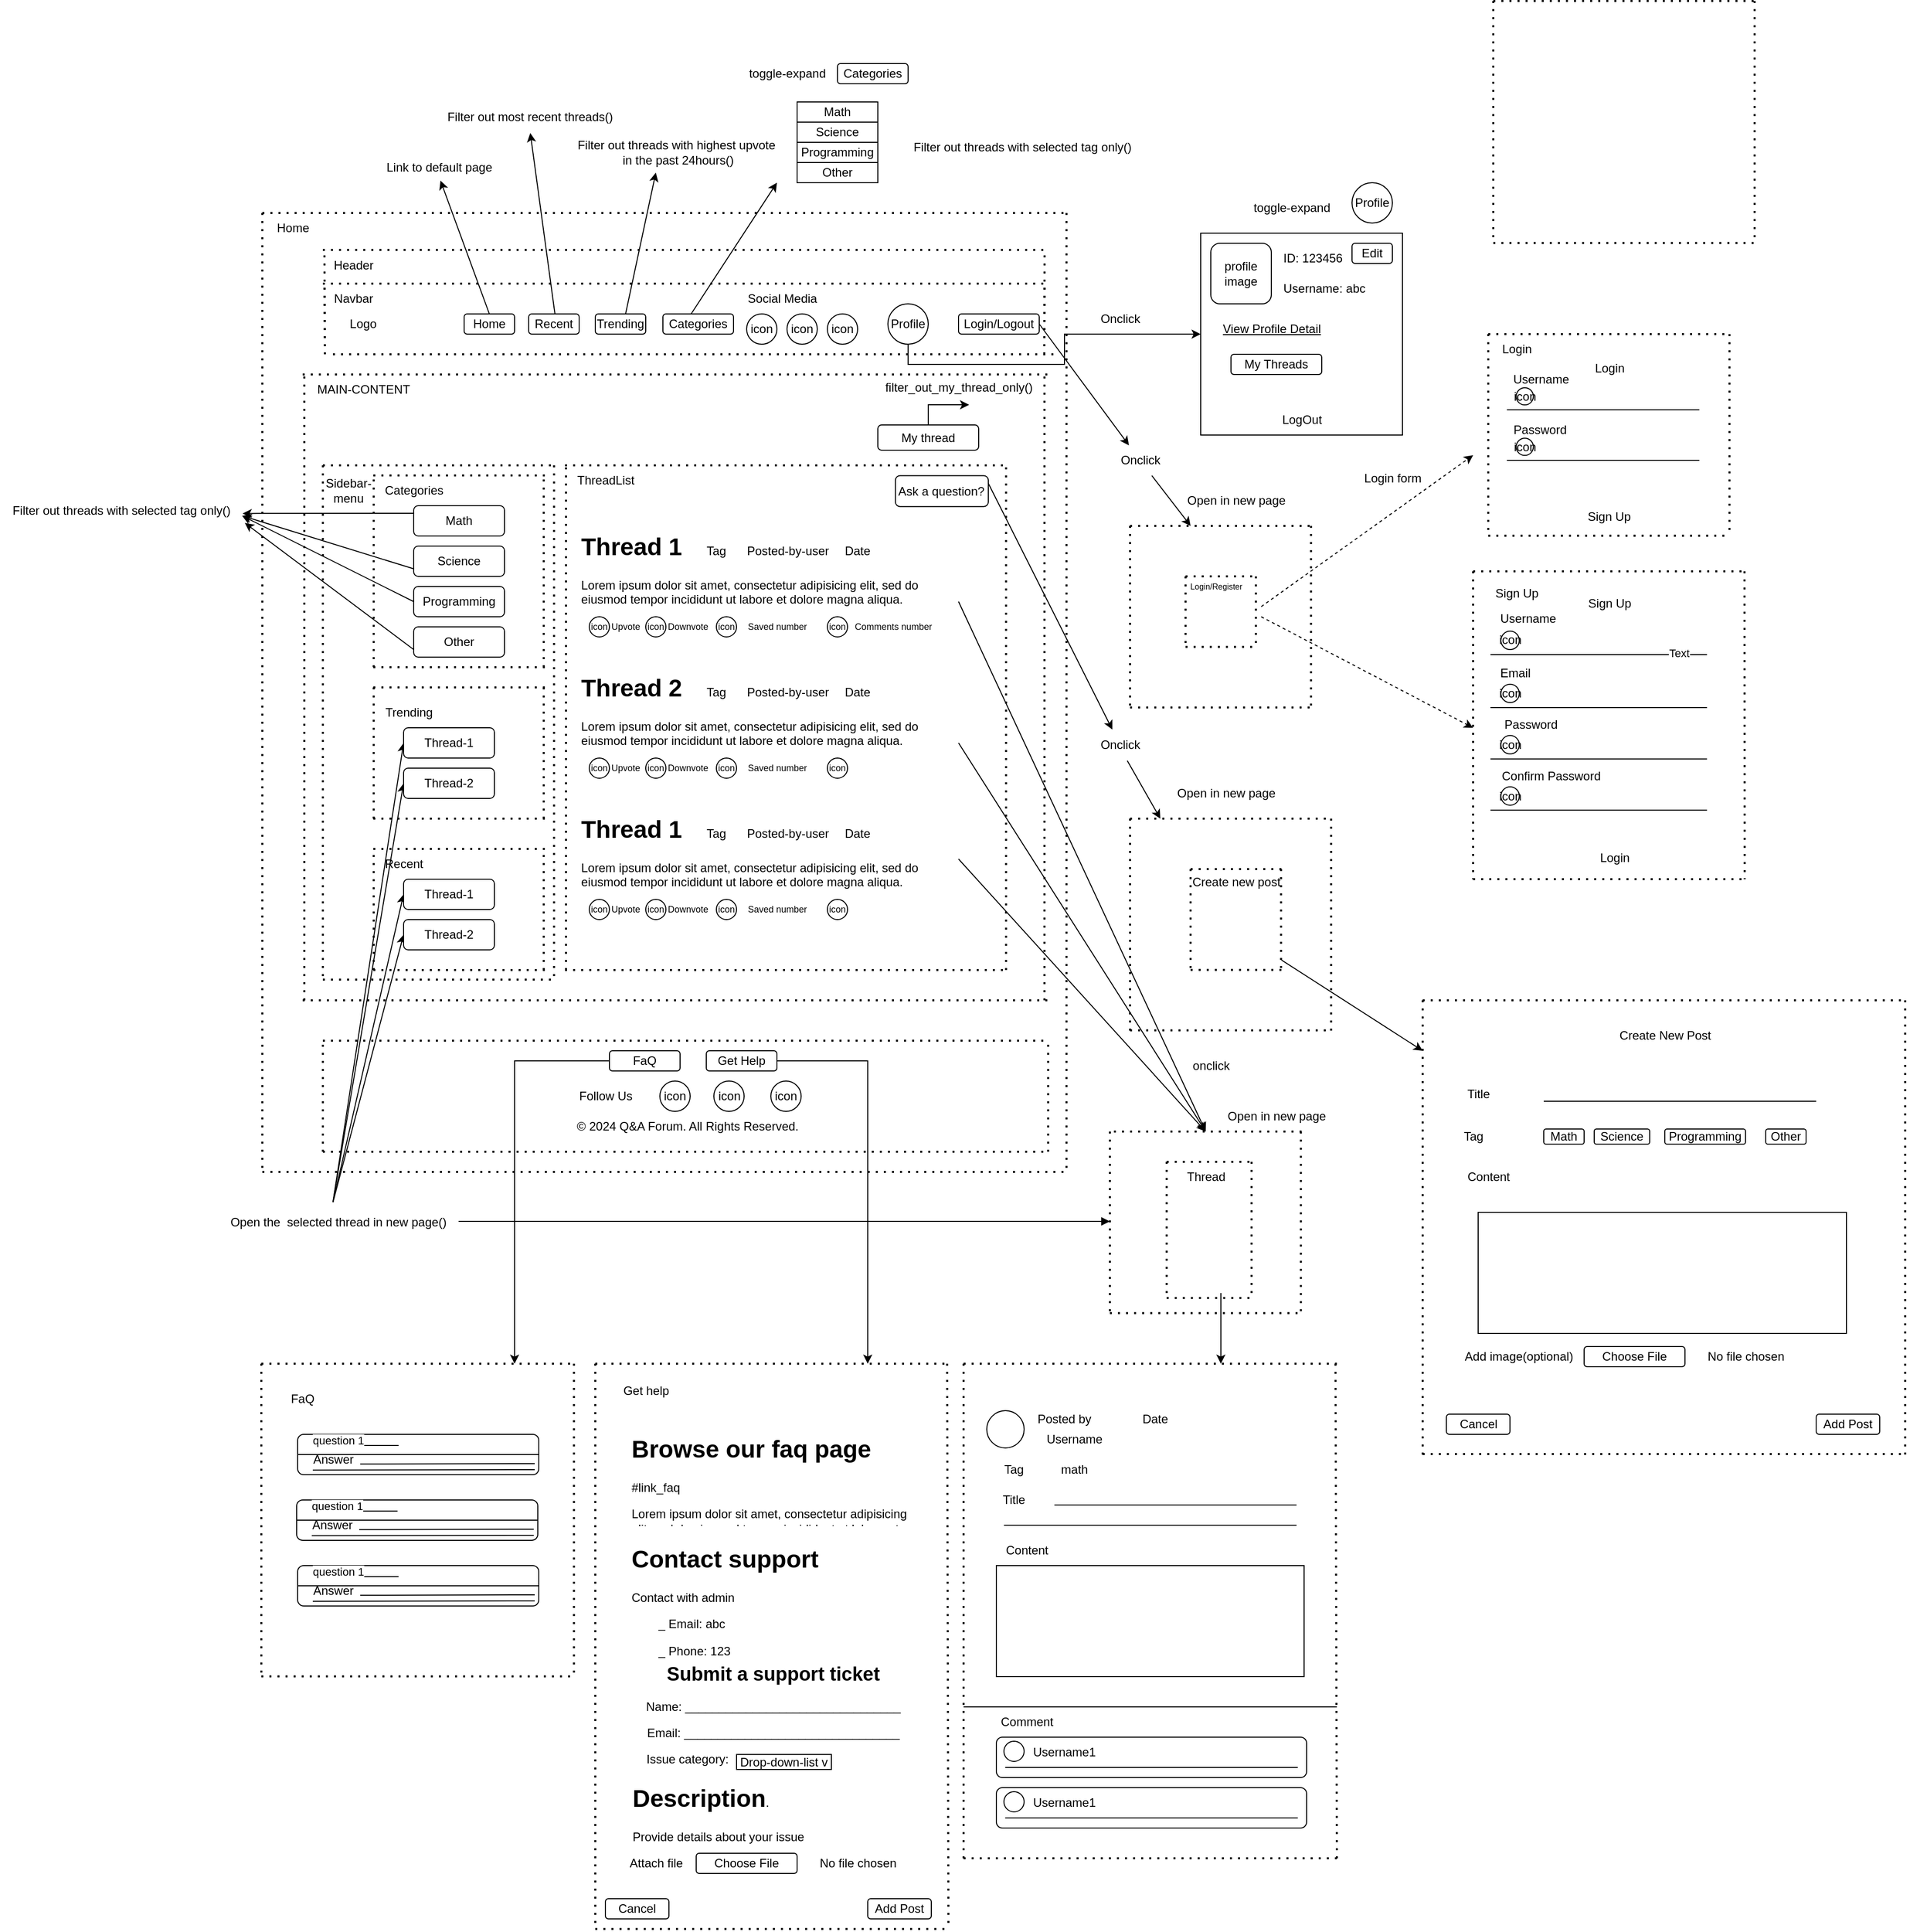 <mxfile version="24.8.1">
  <diagram name="Trang-1" id="9Fver6jDBL4KJZNZEv3u">
    <mxGraphModel dx="2442" dy="3195" grid="1" gridSize="10" guides="1" tooltips="1" connect="1" arrows="1" fold="1" page="1" pageScale="1" pageWidth="827" pageHeight="1169" math="0" shadow="0">
      <root>
        <mxCell id="0" />
        <mxCell id="1" parent="0" />
        <mxCell id="3v_G94L6314WxcJYYTk_-27" value="" style="group" parent="1" vertex="1" connectable="0">
          <mxGeometry x="120" y="-880" width="740" height="620" as="geometry" />
        </mxCell>
        <mxCell id="3v_G94L6314WxcJYYTk_-28" value="" style="endArrow=none;dashed=1;html=1;dashPattern=1 3;strokeWidth=2;rounded=0;" parent="3v_G94L6314WxcJYYTk_-27" edge="1">
          <mxGeometry width="50" height="50" relative="1" as="geometry">
            <mxPoint as="sourcePoint" />
            <mxPoint x="740.0" as="targetPoint" />
          </mxGeometry>
        </mxCell>
        <mxCell id="3v_G94L6314WxcJYYTk_-29" value="" style="endArrow=none;dashed=1;html=1;dashPattern=1 3;strokeWidth=2;rounded=0;" parent="3v_G94L6314WxcJYYTk_-27" edge="1">
          <mxGeometry width="50" height="50" relative="1" as="geometry">
            <mxPoint y="620" as="sourcePoint" />
            <mxPoint x="740.0" y="620" as="targetPoint" />
          </mxGeometry>
        </mxCell>
        <mxCell id="3v_G94L6314WxcJYYTk_-30" value="" style="endArrow=none;dashed=1;html=1;dashPattern=1 3;strokeWidth=2;rounded=0;" parent="3v_G94L6314WxcJYYTk_-27" edge="1">
          <mxGeometry width="50" height="50" relative="1" as="geometry">
            <mxPoint x="1.609" y="620" as="sourcePoint" />
            <mxPoint x="1.609" as="targetPoint" />
          </mxGeometry>
        </mxCell>
        <mxCell id="3v_G94L6314WxcJYYTk_-31" value="" style="endArrow=none;dashed=1;html=1;dashPattern=1 3;strokeWidth=2;rounded=0;" parent="3v_G94L6314WxcJYYTk_-27" edge="1">
          <mxGeometry width="50" height="50" relative="1" as="geometry">
            <mxPoint x="735.174" y="620" as="sourcePoint" />
            <mxPoint x="735.174" as="targetPoint" />
          </mxGeometry>
        </mxCell>
        <mxCell id="3v_G94L6314WxcJYYTk_-32" value="MAIN-CONTENT" style="text;html=1;align=center;verticalAlign=middle;resizable=0;points=[];autosize=1;strokeColor=none;fillColor=none;" parent="3v_G94L6314WxcJYYTk_-27" vertex="1">
          <mxGeometry width="120" height="30" as="geometry" />
        </mxCell>
        <mxCell id="3v_G94L6314WxcJYYTk_-87" value="" style="group" parent="1" vertex="1" connectable="0">
          <mxGeometry x="190" y="-780" width="170" height="190" as="geometry" />
        </mxCell>
        <mxCell id="3v_G94L6314WxcJYYTk_-88" value="" style="endArrow=none;dashed=1;html=1;dashPattern=1 3;strokeWidth=2;rounded=0;" parent="3v_G94L6314WxcJYYTk_-87" edge="1">
          <mxGeometry width="50" height="50" relative="1" as="geometry">
            <mxPoint as="sourcePoint" />
            <mxPoint x="170" as="targetPoint" />
          </mxGeometry>
        </mxCell>
        <mxCell id="3v_G94L6314WxcJYYTk_-89" value="" style="endArrow=none;dashed=1;html=1;dashPattern=1 3;strokeWidth=2;rounded=0;" parent="3v_G94L6314WxcJYYTk_-87" edge="1">
          <mxGeometry width="50" height="50" relative="1" as="geometry">
            <mxPoint y="190" as="sourcePoint" />
            <mxPoint x="170" y="190" as="targetPoint" />
          </mxGeometry>
        </mxCell>
        <mxCell id="3v_G94L6314WxcJYYTk_-90" value="" style="endArrow=none;dashed=1;html=1;dashPattern=1 3;strokeWidth=2;rounded=0;" parent="3v_G94L6314WxcJYYTk_-87" edge="1">
          <mxGeometry width="50" height="50" relative="1" as="geometry">
            <mxPoint x="0.37" y="190" as="sourcePoint" />
            <mxPoint x="0.37" as="targetPoint" />
          </mxGeometry>
        </mxCell>
        <mxCell id="3v_G94L6314WxcJYYTk_-91" value="" style="endArrow=none;dashed=1;html=1;dashPattern=1 3;strokeWidth=2;rounded=0;" parent="3v_G94L6314WxcJYYTk_-87" edge="1">
          <mxGeometry width="50" height="50" relative="1" as="geometry">
            <mxPoint x="168.891" y="190" as="sourcePoint" />
            <mxPoint x="168.891" as="targetPoint" />
          </mxGeometry>
        </mxCell>
        <mxCell id="IQmVVY19-9sHavrMNvbj-260" style="rounded=0;orthogonalLoop=1;jettySize=auto;html=1;exitX=0;exitY=0.75;exitDx=0;exitDy=0;" parent="1" source="3v_G94L6314WxcJYYTk_-95" edge="1">
          <mxGeometry relative="1" as="geometry">
            <mxPoint x="60" y="-740" as="targetPoint" />
          </mxGeometry>
        </mxCell>
        <mxCell id="IQmVVY19-9sHavrMNvbj-261" style="rounded=0;orthogonalLoop=1;jettySize=auto;html=1;exitX=0;exitY=0.5;exitDx=0;exitDy=0;" parent="1" source="3v_G94L6314WxcJYYTk_-96" edge="1">
          <mxGeometry relative="1" as="geometry">
            <mxPoint x="60" y="-740" as="targetPoint" />
          </mxGeometry>
        </mxCell>
        <mxCell id="IQmVVY19-9sHavrMNvbj-262" style="rounded=0;orthogonalLoop=1;jettySize=auto;html=1;exitX=0;exitY=0.75;exitDx=0;exitDy=0;entryX=1.011;entryY=0.902;entryDx=0;entryDy=0;entryPerimeter=0;" parent="1" source="3v_G94L6314WxcJYYTk_-97" target="IQmVVY19-9sHavrMNvbj-258" edge="1">
          <mxGeometry relative="1" as="geometry">
            <mxPoint x="30" y="-720" as="targetPoint" />
          </mxGeometry>
        </mxCell>
        <mxCell id="3v_G94L6314WxcJYYTk_-104" value="" style="group" parent="1" vertex="1" connectable="0">
          <mxGeometry x="190" y="-570" width="170" height="130" as="geometry" />
        </mxCell>
        <mxCell id="3v_G94L6314WxcJYYTk_-105" value="" style="endArrow=none;dashed=1;html=1;dashPattern=1 3;strokeWidth=2;rounded=0;" parent="3v_G94L6314WxcJYYTk_-104" edge="1">
          <mxGeometry width="50" height="50" relative="1" as="geometry">
            <mxPoint as="sourcePoint" />
            <mxPoint x="170" as="targetPoint" />
          </mxGeometry>
        </mxCell>
        <mxCell id="3v_G94L6314WxcJYYTk_-106" value="" style="endArrow=none;dashed=1;html=1;dashPattern=1 3;strokeWidth=2;rounded=0;" parent="3v_G94L6314WxcJYYTk_-104" edge="1">
          <mxGeometry width="50" height="50" relative="1" as="geometry">
            <mxPoint y="130" as="sourcePoint" />
            <mxPoint x="170" y="130" as="targetPoint" />
          </mxGeometry>
        </mxCell>
        <mxCell id="3v_G94L6314WxcJYYTk_-107" value="" style="endArrow=none;dashed=1;html=1;dashPattern=1 3;strokeWidth=2;rounded=0;" parent="3v_G94L6314WxcJYYTk_-104" edge="1">
          <mxGeometry width="50" height="50" relative="1" as="geometry">
            <mxPoint x="0.37" y="130" as="sourcePoint" />
            <mxPoint x="0.37" as="targetPoint" />
          </mxGeometry>
        </mxCell>
        <mxCell id="3v_G94L6314WxcJYYTk_-108" value="" style="endArrow=none;dashed=1;html=1;dashPattern=1 3;strokeWidth=2;rounded=0;" parent="3v_G94L6314WxcJYYTk_-104" edge="1">
          <mxGeometry width="50" height="50" relative="1" as="geometry">
            <mxPoint x="168.891" y="130" as="sourcePoint" />
            <mxPoint x="168.891" as="targetPoint" />
          </mxGeometry>
        </mxCell>
        <mxCell id="3v_G94L6314WxcJYYTk_-100" value="Trending" style="text;html=1;align=center;verticalAlign=middle;resizable=0;points=[];autosize=1;strokeColor=none;fillColor=none;" parent="3v_G94L6314WxcJYYTk_-104" vertex="1">
          <mxGeometry y="9.5" width="70" height="30" as="geometry" />
        </mxCell>
        <mxCell id="3v_G94L6314WxcJYYTk_-109" value="" style="group" parent="1" vertex="1" connectable="0">
          <mxGeometry x="190" y="-410" width="170" height="120" as="geometry" />
        </mxCell>
        <mxCell id="3v_G94L6314WxcJYYTk_-110" value="" style="endArrow=none;dashed=1;html=1;dashPattern=1 3;strokeWidth=2;rounded=0;" parent="3v_G94L6314WxcJYYTk_-109" edge="1">
          <mxGeometry width="50" height="50" relative="1" as="geometry">
            <mxPoint as="sourcePoint" />
            <mxPoint x="170" as="targetPoint" />
          </mxGeometry>
        </mxCell>
        <mxCell id="3v_G94L6314WxcJYYTk_-111" value="" style="endArrow=none;dashed=1;html=1;dashPattern=1 3;strokeWidth=2;rounded=0;" parent="3v_G94L6314WxcJYYTk_-109" edge="1">
          <mxGeometry width="50" height="50" relative="1" as="geometry">
            <mxPoint y="120" as="sourcePoint" />
            <mxPoint x="170" y="120" as="targetPoint" />
          </mxGeometry>
        </mxCell>
        <mxCell id="3v_G94L6314WxcJYYTk_-112" value="" style="endArrow=none;dashed=1;html=1;dashPattern=1 3;strokeWidth=2;rounded=0;" parent="3v_G94L6314WxcJYYTk_-109" edge="1">
          <mxGeometry width="50" height="50" relative="1" as="geometry">
            <mxPoint x="0.37" y="120" as="sourcePoint" />
            <mxPoint x="0.37" as="targetPoint" />
          </mxGeometry>
        </mxCell>
        <mxCell id="3v_G94L6314WxcJYYTk_-113" value="" style="endArrow=none;dashed=1;html=1;dashPattern=1 3;strokeWidth=2;rounded=0;" parent="3v_G94L6314WxcJYYTk_-109" edge="1">
          <mxGeometry width="50" height="50" relative="1" as="geometry">
            <mxPoint x="168.891" y="120" as="sourcePoint" />
            <mxPoint x="168.891" as="targetPoint" />
          </mxGeometry>
        </mxCell>
        <mxCell id="3v_G94L6314WxcJYYTk_-103" value="Recent" style="text;html=1;align=center;verticalAlign=middle;resizable=0;points=[];autosize=1;strokeColor=none;fillColor=none;" parent="3v_G94L6314WxcJYYTk_-109" vertex="1">
          <mxGeometry width="60" height="30" as="geometry" />
        </mxCell>
        <mxCell id="3v_G94L6314WxcJYYTk_-123" value="" style="group" parent="1" vertex="1" connectable="0">
          <mxGeometry x="394" y="-730" width="496" height="630.941" as="geometry" />
        </mxCell>
        <mxCell id="3v_G94L6314WxcJYYTk_-116" value="&lt;h1 style=&quot;margin-top: 0px;&quot;&gt;Thread 1&lt;/h1&gt;&lt;p&gt;Lorem ipsum dolor sit amet, consectetur adipisicing elit, sed do eiusmod tempor incididunt ut labore et dolore magna aliqua.&lt;/p&gt;" style="text;html=1;whiteSpace=wrap;overflow=hidden;rounded=0;" parent="3v_G94L6314WxcJYYTk_-123" vertex="1">
          <mxGeometry width="376" height="100" as="geometry" />
        </mxCell>
        <mxCell id="3v_G94L6314WxcJYYTk_-119" value="Tag" style="text;html=1;align=center;verticalAlign=middle;whiteSpace=wrap;rounded=0;" parent="3v_G94L6314WxcJYYTk_-123" vertex="1">
          <mxGeometry x="106" y="10" width="60" height="30" as="geometry" />
        </mxCell>
        <mxCell id="3v_G94L6314WxcJYYTk_-120" value="Posted-by-user" style="text;html=1;align=center;verticalAlign=middle;whiteSpace=wrap;rounded=0;" parent="3v_G94L6314WxcJYYTk_-123" vertex="1">
          <mxGeometry x="158" y="10" width="98" height="30" as="geometry" />
        </mxCell>
        <mxCell id="3v_G94L6314WxcJYYTk_-121" value="Date" style="text;html=1;align=center;verticalAlign=middle;whiteSpace=wrap;rounded=0;" parent="3v_G94L6314WxcJYYTk_-123" vertex="1">
          <mxGeometry x="256" y="10" width="40" height="30" as="geometry" />
        </mxCell>
        <mxCell id="3v_G94L6314WxcJYYTk_-139" value="" style="group;fontSize=9;" parent="1" vertex="1" connectable="0">
          <mxGeometry x="380" y="-790" width="440" height="500" as="geometry" />
        </mxCell>
        <mxCell id="3v_G94L6314WxcJYYTk_-140" value="" style="endArrow=none;dashed=1;html=1;dashPattern=1 3;strokeWidth=2;rounded=0;" parent="3v_G94L6314WxcJYYTk_-139" edge="1">
          <mxGeometry width="50" height="50" relative="1" as="geometry">
            <mxPoint as="sourcePoint" />
            <mxPoint x="440" as="targetPoint" />
          </mxGeometry>
        </mxCell>
        <mxCell id="3v_G94L6314WxcJYYTk_-141" value="" style="endArrow=none;dashed=1;html=1;dashPattern=1 3;strokeWidth=2;rounded=0;" parent="3v_G94L6314WxcJYYTk_-139" edge="1">
          <mxGeometry width="50" height="50" relative="1" as="geometry">
            <mxPoint y="500.0" as="sourcePoint" />
            <mxPoint x="440" y="500.0" as="targetPoint" />
          </mxGeometry>
        </mxCell>
        <mxCell id="3v_G94L6314WxcJYYTk_-142" value="" style="endArrow=none;dashed=1;html=1;dashPattern=1 3;strokeWidth=2;rounded=0;" parent="3v_G94L6314WxcJYYTk_-139" edge="1">
          <mxGeometry width="50" height="50" relative="1" as="geometry">
            <mxPoint x="0.957" y="500.0" as="sourcePoint" />
            <mxPoint x="0.957" as="targetPoint" />
          </mxGeometry>
        </mxCell>
        <mxCell id="3v_G94L6314WxcJYYTk_-143" value="" style="endArrow=none;dashed=1;html=1;dashPattern=1 3;strokeWidth=2;rounded=0;" parent="3v_G94L6314WxcJYYTk_-139" edge="1">
          <mxGeometry width="50" height="50" relative="1" as="geometry">
            <mxPoint x="437.13" y="500.0" as="sourcePoint" />
            <mxPoint x="437.13" as="targetPoint" />
          </mxGeometry>
        </mxCell>
        <mxCell id="3v_G94L6314WxcJYYTk_-114" value="ThreadList" style="text;html=1;align=center;verticalAlign=middle;resizable=0;points=[];autosize=1;strokeColor=none;fillColor=none;" parent="3v_G94L6314WxcJYYTk_-139" vertex="1">
          <mxGeometry width="80" height="30" as="geometry" />
        </mxCell>
        <mxCell id="3v_G94L6314WxcJYYTk_-26" value="Ask a question?" style="rounded=1;whiteSpace=wrap;html=1;" parent="3v_G94L6314WxcJYYTk_-139" vertex="1">
          <mxGeometry x="327.442" y="10.204" width="92.093" height="30.612" as="geometry" />
        </mxCell>
        <mxCell id="IQmVVY19-9sHavrMNvbj-291" value="icon" style="ellipse;whiteSpace=wrap;html=1;aspect=fixed;fontSize=9;" parent="3v_G94L6314WxcJYYTk_-139" vertex="1">
          <mxGeometry x="150" y="150" width="20" height="20" as="geometry" />
        </mxCell>
        <mxCell id="IQmVVY19-9sHavrMNvbj-293" value="Saved number" style="text;html=1;align=center;verticalAlign=middle;resizable=0;points=[];autosize=1;strokeColor=none;fillColor=none;fontSize=9;" parent="3v_G94L6314WxcJYYTk_-139" vertex="1">
          <mxGeometry x="170" y="150" width="80" height="20" as="geometry" />
        </mxCell>
        <mxCell id="IQmVVY19-9sHavrMNvbj-294" value="icon" style="ellipse;whiteSpace=wrap;html=1;aspect=fixed;fontSize=9;" parent="3v_G94L6314WxcJYYTk_-139" vertex="1">
          <mxGeometry x="260" y="150" width="20" height="20" as="geometry" />
        </mxCell>
        <mxCell id="IQmVVY19-9sHavrMNvbj-295" value="Comments number" style="text;html=1;align=center;verticalAlign=middle;resizable=0;points=[];autosize=1;strokeColor=none;fillColor=none;fontSize=9;" parent="3v_G94L6314WxcJYYTk_-139" vertex="1">
          <mxGeometry x="275" y="150" width="100" height="20" as="geometry" />
        </mxCell>
        <mxCell id="3v_G94L6314WxcJYYTk_-187" value="" style="group" parent="1" vertex="1" connectable="0">
          <mxGeometry x="140" y="-220" width="720" height="110" as="geometry" />
        </mxCell>
        <mxCell id="3v_G94L6314WxcJYYTk_-156" value="" style="endArrow=none;dashed=1;html=1;dashPattern=1 3;strokeWidth=2;rounded=0;" parent="3v_G94L6314WxcJYYTk_-187" edge="1">
          <mxGeometry width="50" height="50" relative="1" as="geometry">
            <mxPoint as="sourcePoint" />
            <mxPoint x="720" as="targetPoint" />
          </mxGeometry>
        </mxCell>
        <mxCell id="3v_G94L6314WxcJYYTk_-184" value="" style="endArrow=none;dashed=1;html=1;dashPattern=1 3;strokeWidth=2;rounded=0;" parent="3v_G94L6314WxcJYYTk_-187" edge="1">
          <mxGeometry width="50" height="50" relative="1" as="geometry">
            <mxPoint y="110" as="sourcePoint" />
            <mxPoint x="720" y="110" as="targetPoint" />
          </mxGeometry>
        </mxCell>
        <mxCell id="3v_G94L6314WxcJYYTk_-185" value="" style="endArrow=none;dashed=1;html=1;dashPattern=1 3;strokeWidth=2;rounded=0;" parent="3v_G94L6314WxcJYYTk_-187" edge="1">
          <mxGeometry width="50" height="50" relative="1" as="geometry">
            <mxPoint y="110" as="sourcePoint" />
            <mxPoint as="targetPoint" />
          </mxGeometry>
        </mxCell>
        <mxCell id="3v_G94L6314WxcJYYTk_-186" value="" style="endArrow=none;dashed=1;html=1;dashPattern=1 3;strokeWidth=2;rounded=0;" parent="3v_G94L6314WxcJYYTk_-187" edge="1">
          <mxGeometry width="50" height="50" relative="1" as="geometry">
            <mxPoint x="718.82" y="110" as="sourcePoint" />
            <mxPoint x="718.82" as="targetPoint" />
          </mxGeometry>
        </mxCell>
        <mxCell id="3v_G94L6314WxcJYYTk_-195" value="Follow Us" style="text;html=1;align=center;verticalAlign=middle;resizable=0;points=[];autosize=1;strokeColor=none;fillColor=none;" parent="3v_G94L6314WxcJYYTk_-187" vertex="1">
          <mxGeometry x="240" y="40" width="80" height="30" as="geometry" />
        </mxCell>
        <mxCell id="3v_G94L6314WxcJYYTk_-211" value="&amp;nbsp;© &lt;span class=&quot;hljs-number&quot;&gt;2024&lt;/span&gt; &lt;span class=&quot;hljs-selector-tag&quot;&gt;Q&lt;/span&gt;&lt;span class=&quot;hljs-selector-tag&quot;&gt;&amp;amp;&lt;/span&gt;&lt;span class=&quot;hljs-selector-tag&quot;&gt;A&lt;/span&gt; &lt;span class=&quot;hljs-selector-tag&quot;&gt;Forum&lt;/span&gt;. &lt;span class=&quot;hljs-keyword&quot;&gt;All&lt;/span&gt; &lt;span class=&quot;hljs-selector-tag&quot;&gt;Rights&lt;/span&gt; &lt;span class=&quot;hljs-selector-tag&quot;&gt;Reserved&lt;/span&gt;." style="text;html=1;align=center;verticalAlign=middle;whiteSpace=wrap;rounded=0;" parent="3v_G94L6314WxcJYYTk_-187" vertex="1">
          <mxGeometry x="230" y="70" width="260" height="30" as="geometry" />
        </mxCell>
        <mxCell id="3v_G94L6314WxcJYYTk_-212" value="" style="group" parent="3v_G94L6314WxcJYYTk_-187" vertex="1" connectable="0">
          <mxGeometry x="334" y="40" width="140" height="30" as="geometry" />
        </mxCell>
        <mxCell id="3v_G94L6314WxcJYYTk_-208" value="icon" style="ellipse;whiteSpace=wrap;html=1;aspect=fixed;" parent="3v_G94L6314WxcJYYTk_-212" vertex="1">
          <mxGeometry width="30" height="30" as="geometry" />
        </mxCell>
        <mxCell id="3v_G94L6314WxcJYYTk_-209" value="icon" style="ellipse;whiteSpace=wrap;html=1;aspect=fixed;" parent="3v_G94L6314WxcJYYTk_-212" vertex="1">
          <mxGeometry x="53.5" width="30" height="30" as="geometry" />
        </mxCell>
        <mxCell id="3v_G94L6314WxcJYYTk_-210" value="icon" style="ellipse;whiteSpace=wrap;html=1;aspect=fixed;" parent="3v_G94L6314WxcJYYTk_-212" vertex="1">
          <mxGeometry x="110" width="30" height="30" as="geometry" />
        </mxCell>
        <mxCell id="ftBFuNIlvOL5y04UuzCD-10" value="" style="whiteSpace=wrap;html=1;aspect=fixed;" parent="1" vertex="1">
          <mxGeometry x="1010" y="-1020" width="200" height="200" as="geometry" />
        </mxCell>
        <mxCell id="ftBFuNIlvOL5y04UuzCD-16" value="profile&lt;br&gt;image" style="rounded=1;whiteSpace=wrap;html=1;" parent="1" vertex="1">
          <mxGeometry x="1020" y="-1010" width="60" height="60" as="geometry" />
        </mxCell>
        <mxCell id="ftBFuNIlvOL5y04UuzCD-17" value="ID: 123456" style="text;html=1;align=left;verticalAlign=middle;whiteSpace=wrap;rounded=0;" parent="1" vertex="1">
          <mxGeometry x="1090" y="-1010" width="80" height="30" as="geometry" />
        </mxCell>
        <mxCell id="ftBFuNIlvOL5y04UuzCD-18" value="Username: abc" style="text;html=1;align=left;verticalAlign=middle;whiteSpace=wrap;rounded=0;" parent="1" vertex="1">
          <mxGeometry x="1090" y="-980" width="100" height="30" as="geometry" />
        </mxCell>
        <mxCell id="ftBFuNIlvOL5y04UuzCD-19" value="View Profile Detail" style="text;html=1;align=left;verticalAlign=middle;whiteSpace=wrap;rounded=0;fontStyle=4" parent="1" vertex="1">
          <mxGeometry x="1030" y="-940" width="100" height="30" as="geometry" />
        </mxCell>
        <mxCell id="IQmVVY19-9sHavrMNvbj-1" value="Edit" style="rounded=1;whiteSpace=wrap;html=1;" parent="1" vertex="1">
          <mxGeometry x="1160" y="-1010" width="40" height="20" as="geometry" />
        </mxCell>
        <mxCell id="IQmVVY19-9sHavrMNvbj-3" value="My Threads" style="rounded=1;whiteSpace=wrap;html=1;" parent="1" vertex="1">
          <mxGeometry x="1040" y="-900" width="90" height="20" as="geometry" />
        </mxCell>
        <mxCell id="IQmVVY19-9sHavrMNvbj-6" value="LogOut" style="text;html=1;align=center;verticalAlign=middle;resizable=0;points=[];autosize=1;strokeColor=none;fillColor=none;" parent="1" vertex="1">
          <mxGeometry x="1080" y="-850" width="60" height="30" as="geometry" />
        </mxCell>
        <mxCell id="IQmVVY19-9sHavrMNvbj-7" value="Profile" style="ellipse;whiteSpace=wrap;html=1;aspect=fixed;" parent="1" vertex="1">
          <mxGeometry x="1160" y="-1070" width="40" height="40" as="geometry" />
        </mxCell>
        <mxCell id="ftBFuNIlvOL5y04UuzCD-15" style="edgeStyle=orthogonalEdgeStyle;rounded=0;orthogonalLoop=1;jettySize=auto;html=1;exitX=0.5;exitY=1;exitDx=0;exitDy=0;" parent="1" source="3v_G94L6314WxcJYYTk_-83" target="ftBFuNIlvOL5y04UuzCD-10" edge="1">
          <mxGeometry relative="1" as="geometry" />
        </mxCell>
        <mxCell id="IQmVVY19-9sHavrMNvbj-17" value="" style="group" parent="1" vertex="1" connectable="0">
          <mxGeometry x="1295" y="-920" width="240" height="200" as="geometry" />
        </mxCell>
        <mxCell id="IQmVVY19-9sHavrMNvbj-18" value="" style="endArrow=none;dashed=1;html=1;dashPattern=1 3;strokeWidth=2;rounded=0;" parent="IQmVVY19-9sHavrMNvbj-17" edge="1">
          <mxGeometry width="50" height="50" relative="1" as="geometry">
            <mxPoint as="sourcePoint" />
            <mxPoint x="240" as="targetPoint" />
          </mxGeometry>
        </mxCell>
        <mxCell id="IQmVVY19-9sHavrMNvbj-19" value="" style="endArrow=none;dashed=1;html=1;dashPattern=1 3;strokeWidth=2;rounded=0;" parent="IQmVVY19-9sHavrMNvbj-17" edge="1">
          <mxGeometry width="50" height="50" relative="1" as="geometry">
            <mxPoint y="199.802" as="sourcePoint" />
            <mxPoint x="240" y="199.802" as="targetPoint" />
          </mxGeometry>
        </mxCell>
        <mxCell id="IQmVVY19-9sHavrMNvbj-20" value="" style="endArrow=none;dashed=1;html=1;dashPattern=1 3;strokeWidth=2;rounded=0;" parent="IQmVVY19-9sHavrMNvbj-17" edge="1">
          <mxGeometry width="50" height="50" relative="1" as="geometry">
            <mxPoint as="sourcePoint" />
            <mxPoint y="200" as="targetPoint" />
          </mxGeometry>
        </mxCell>
        <mxCell id="IQmVVY19-9sHavrMNvbj-21" value="" style="endArrow=none;dashed=1;html=1;dashPattern=1 3;strokeWidth=2;rounded=0;" parent="IQmVVY19-9sHavrMNvbj-17" edge="1">
          <mxGeometry width="50" height="50" relative="1" as="geometry">
            <mxPoint x="239.1" as="sourcePoint" />
            <mxPoint x="239.1" y="200" as="targetPoint" />
          </mxGeometry>
        </mxCell>
        <mxCell id="IQmVVY19-9sHavrMNvbj-22" value="Login" style="text;html=1;align=center;verticalAlign=middle;resizable=0;points=[];autosize=1;strokeColor=none;fillColor=none;" parent="IQmVVY19-9sHavrMNvbj-17" vertex="1">
          <mxGeometry x="3.077" width="50" height="30" as="geometry" />
        </mxCell>
        <mxCell id="IQmVVY19-9sHavrMNvbj-23" value="" style="endArrow=none;html=1;rounded=0;" parent="IQmVVY19-9sHavrMNvbj-17" edge="1">
          <mxGeometry width="50" height="50" relative="1" as="geometry">
            <mxPoint x="18.462" y="75" as="sourcePoint" />
            <mxPoint x="209.231" y="75" as="targetPoint" />
          </mxGeometry>
        </mxCell>
        <mxCell id="IQmVVY19-9sHavrMNvbj-24" value="" style="endArrow=none;html=1;rounded=0;" parent="IQmVVY19-9sHavrMNvbj-17" edge="1">
          <mxGeometry width="50" height="50" relative="1" as="geometry">
            <mxPoint x="18.462" y="125" as="sourcePoint" />
            <mxPoint x="209.231" y="125" as="targetPoint" />
          </mxGeometry>
        </mxCell>
        <mxCell id="IQmVVY19-9sHavrMNvbj-25" value="Username" style="text;html=1;align=center;verticalAlign=middle;resizable=0;points=[];autosize=1;strokeColor=none;fillColor=none;" parent="IQmVVY19-9sHavrMNvbj-17" vertex="1">
          <mxGeometry x="12.308" y="30" width="80" height="30" as="geometry" />
        </mxCell>
        <mxCell id="IQmVVY19-9sHavrMNvbj-26" value="Password" style="text;html=1;align=center;verticalAlign=middle;resizable=0;points=[];autosize=1;strokeColor=none;fillColor=none;" parent="IQmVVY19-9sHavrMNvbj-17" vertex="1">
          <mxGeometry x="10.768" y="80" width="80" height="30" as="geometry" />
        </mxCell>
        <mxCell id="IQmVVY19-9sHavrMNvbj-27" value="icon" style="ellipse;whiteSpace=wrap;html=1;aspect=fixed;" parent="IQmVVY19-9sHavrMNvbj-17" vertex="1">
          <mxGeometry x="27.692" y="53.125" width="17.045" height="17.045" as="geometry" />
        </mxCell>
        <mxCell id="IQmVVY19-9sHavrMNvbj-28" value="icon" style="ellipse;whiteSpace=wrap;html=1;aspect=fixed;" parent="IQmVVY19-9sHavrMNvbj-17" vertex="1">
          <mxGeometry x="27.692" y="103.125" width="17.045" height="17.045" as="geometry" />
        </mxCell>
        <mxCell id="IQmVVY19-9sHavrMNvbj-29" value="Login" style="text;html=1;align=center;verticalAlign=middle;resizable=0;points=[];autosize=1;strokeColor=none;fillColor=none;" parent="IQmVVY19-9sHavrMNvbj-17" vertex="1">
          <mxGeometry x="94.998" y="18.75" width="50" height="30" as="geometry" />
        </mxCell>
        <mxCell id="IQmVVY19-9sHavrMNvbj-30" value="Sign Up" style="text;html=1;align=center;verticalAlign=middle;whiteSpace=wrap;rounded=0;" parent="IQmVVY19-9sHavrMNvbj-17" vertex="1">
          <mxGeometry x="90.77" y="171.88" width="58.46" height="18.75" as="geometry" />
        </mxCell>
        <mxCell id="IQmVVY19-9sHavrMNvbj-85" value="" style="group" parent="1" vertex="1" connectable="0">
          <mxGeometry x="995" y="-680" width="70" height="70" as="geometry" />
        </mxCell>
        <mxCell id="IQmVVY19-9sHavrMNvbj-86" value="" style="endArrow=none;dashed=1;html=1;dashPattern=1 3;strokeWidth=2;rounded=0;" parent="IQmVVY19-9sHavrMNvbj-85" edge="1">
          <mxGeometry width="50" height="50" relative="1" as="geometry">
            <mxPoint as="sourcePoint" />
            <mxPoint x="70.0" as="targetPoint" />
          </mxGeometry>
        </mxCell>
        <mxCell id="IQmVVY19-9sHavrMNvbj-87" value="" style="endArrow=none;dashed=1;html=1;dashPattern=1 3;strokeWidth=2;rounded=0;" parent="IQmVVY19-9sHavrMNvbj-85" edge="1">
          <mxGeometry width="50" height="50" relative="1" as="geometry">
            <mxPoint y="69.931" as="sourcePoint" />
            <mxPoint x="70.0" y="69.931" as="targetPoint" />
          </mxGeometry>
        </mxCell>
        <mxCell id="IQmVVY19-9sHavrMNvbj-88" value="" style="endArrow=none;dashed=1;html=1;dashPattern=1 3;strokeWidth=2;rounded=0;" parent="IQmVVY19-9sHavrMNvbj-85" edge="1">
          <mxGeometry width="50" height="50" relative="1" as="geometry">
            <mxPoint as="sourcePoint" />
            <mxPoint y="70.0" as="targetPoint" />
          </mxGeometry>
        </mxCell>
        <mxCell id="IQmVVY19-9sHavrMNvbj-89" value="" style="endArrow=none;dashed=1;html=1;dashPattern=1 3;strokeWidth=2;rounded=0;" parent="IQmVVY19-9sHavrMNvbj-85" edge="1">
          <mxGeometry width="50" height="50" relative="1" as="geometry">
            <mxPoint x="69.737" as="sourcePoint" />
            <mxPoint x="69.737" y="70.0" as="targetPoint" />
          </mxGeometry>
        </mxCell>
        <mxCell id="IQmVVY19-9sHavrMNvbj-90" value="Login/Register" style="text;html=1;align=center;verticalAlign=middle;resizable=0;points=[];autosize=1;strokeColor=none;fillColor=none;fontSize=8;" parent="IQmVVY19-9sHavrMNvbj-85" vertex="1">
          <mxGeometry x="-10" width="80" height="20" as="geometry" />
        </mxCell>
        <mxCell id="IQmVVY19-9sHavrMNvbj-108" value="" style="endArrow=classic;html=1;rounded=0;" parent="1" source="IQmVVY19-9sHavrMNvbj-123" edge="1">
          <mxGeometry width="50" height="50" relative="1" as="geometry">
            <mxPoint x="850" y="-930" as="sourcePoint" />
            <mxPoint x="1000" y="-730" as="targetPoint" />
          </mxGeometry>
        </mxCell>
        <mxCell id="IQmVVY19-9sHavrMNvbj-109" value="Onclick" style="text;html=1;align=center;verticalAlign=middle;resizable=0;points=[];autosize=1;strokeColor=none;fillColor=none;" parent="1" vertex="1">
          <mxGeometry x="900" y="-950" width="60" height="30" as="geometry" />
        </mxCell>
        <mxCell id="IQmVVY19-9sHavrMNvbj-91" value="" style="endArrow=classic;html=1;rounded=0;dashed=1;" parent="1" edge="1">
          <mxGeometry width="50" height="50" relative="1" as="geometry">
            <mxPoint x="1070" y="-650" as="sourcePoint" />
            <mxPoint x="1280" y="-800" as="targetPoint" />
          </mxGeometry>
        </mxCell>
        <mxCell id="IQmVVY19-9sHavrMNvbj-92" value="" style="endArrow=classic;html=1;rounded=0;dashed=1;" parent="1" edge="1">
          <mxGeometry width="50" height="50" relative="1" as="geometry">
            <mxPoint x="1070" y="-640" as="sourcePoint" />
            <mxPoint x="1280" y="-530" as="targetPoint" />
          </mxGeometry>
        </mxCell>
        <mxCell id="IQmVVY19-9sHavrMNvbj-119" value="" style="group" parent="1" vertex="1" connectable="0">
          <mxGeometry x="940" y="-730" width="180" height="180" as="geometry" />
        </mxCell>
        <mxCell id="IQmVVY19-9sHavrMNvbj-46" value="" style="endArrow=none;dashed=1;html=1;dashPattern=1 3;strokeWidth=2;rounded=0;" parent="IQmVVY19-9sHavrMNvbj-119" edge="1">
          <mxGeometry width="50" height="50" relative="1" as="geometry">
            <mxPoint as="sourcePoint" />
            <mxPoint x="180" as="targetPoint" />
          </mxGeometry>
        </mxCell>
        <mxCell id="IQmVVY19-9sHavrMNvbj-47" value="" style="endArrow=none;dashed=1;html=1;dashPattern=1 3;strokeWidth=2;rounded=0;" parent="IQmVVY19-9sHavrMNvbj-119" edge="1">
          <mxGeometry width="50" height="50" relative="1" as="geometry">
            <mxPoint y="179.822" as="sourcePoint" />
            <mxPoint x="180" y="179.822" as="targetPoint" />
          </mxGeometry>
        </mxCell>
        <mxCell id="IQmVVY19-9sHavrMNvbj-48" value="" style="endArrow=none;dashed=1;html=1;dashPattern=1 3;strokeWidth=2;rounded=0;" parent="IQmVVY19-9sHavrMNvbj-119" edge="1">
          <mxGeometry width="50" height="50" relative="1" as="geometry">
            <mxPoint as="sourcePoint" />
            <mxPoint y="180" as="targetPoint" />
          </mxGeometry>
        </mxCell>
        <mxCell id="IQmVVY19-9sHavrMNvbj-49" value="" style="endArrow=none;dashed=1;html=1;dashPattern=1 3;strokeWidth=2;rounded=0;" parent="IQmVVY19-9sHavrMNvbj-119" edge="1">
          <mxGeometry width="50" height="50" relative="1" as="geometry">
            <mxPoint x="179.325" as="sourcePoint" />
            <mxPoint x="179.325" y="180" as="targetPoint" />
          </mxGeometry>
        </mxCell>
        <mxCell id="IQmVVY19-9sHavrMNvbj-120" value="toggle-expand" style="text;html=1;align=center;verticalAlign=middle;resizable=0;points=[];autosize=1;strokeColor=none;fillColor=none;" parent="1" vertex="1">
          <mxGeometry x="550" y="-1193" width="100" height="30" as="geometry" />
        </mxCell>
        <mxCell id="IQmVVY19-9sHavrMNvbj-121" value="Open in new page" style="text;html=1;align=center;verticalAlign=middle;resizable=0;points=[];autosize=1;strokeColor=none;fillColor=none;" parent="1" vertex="1">
          <mxGeometry x="985" y="-770" width="120" height="30" as="geometry" />
        </mxCell>
        <mxCell id="IQmVVY19-9sHavrMNvbj-124" value="" style="endArrow=classic;html=1;rounded=0;" parent="1" target="IQmVVY19-9sHavrMNvbj-123" edge="1">
          <mxGeometry width="50" height="50" relative="1" as="geometry">
            <mxPoint x="850" y="-930" as="sourcePoint" />
            <mxPoint x="1000" y="-730" as="targetPoint" />
          </mxGeometry>
        </mxCell>
        <mxCell id="IQmVVY19-9sHavrMNvbj-123" value="Onclick" style="text;html=1;align=center;verticalAlign=middle;resizable=0;points=[];autosize=1;strokeColor=none;fillColor=none;" parent="1" vertex="1">
          <mxGeometry x="920" y="-809.8" width="60" height="30" as="geometry" />
        </mxCell>
        <mxCell id="IQmVVY19-9sHavrMNvbj-125" value="" style="endArrow=classic;html=1;rounded=0;entryX=0.512;entryY=0.93;entryDx=0;entryDy=0;entryPerimeter=0;exitX=0.5;exitY=0;exitDx=0;exitDy=0;" parent="1" source="3v_G94L6314WxcJYYTk_-16" target="IQmVVY19-9sHavrMNvbj-239" edge="1">
          <mxGeometry width="50" height="50" relative="1" as="geometry">
            <mxPoint x="260" y="-940" as="sourcePoint" />
            <mxPoint x="190" y="-1070" as="targetPoint" />
          </mxGeometry>
        </mxCell>
        <mxCell id="IQmVVY19-9sHavrMNvbj-127" value="" style="endArrow=classic;html=1;rounded=0;entryX=0.503;entryY=1.025;entryDx=0;entryDy=0;entryPerimeter=0;" parent="1" target="IQmVVY19-9sHavrMNvbj-242" edge="1">
          <mxGeometry width="50" height="50" relative="1" as="geometry">
            <mxPoint x="370" y="-940" as="sourcePoint" />
            <mxPoint x="420" y="-1080" as="targetPoint" />
          </mxGeometry>
        </mxCell>
        <mxCell id="IQmVVY19-9sHavrMNvbj-128" value="" style="endArrow=classic;html=1;rounded=0;" parent="1" edge="1">
          <mxGeometry width="50" height="50" relative="1" as="geometry">
            <mxPoint x="505" y="-940" as="sourcePoint" />
            <mxPoint x="590" y="-1070" as="targetPoint" />
          </mxGeometry>
        </mxCell>
        <mxCell id="IQmVVY19-9sHavrMNvbj-129" value="" style="group" parent="1" vertex="1" connectable="0">
          <mxGeometry x="940" y="-440" width="200" height="210" as="geometry" />
        </mxCell>
        <mxCell id="IQmVVY19-9sHavrMNvbj-130" value="" style="endArrow=none;dashed=1;html=1;dashPattern=1 3;strokeWidth=2;rounded=0;" parent="IQmVVY19-9sHavrMNvbj-129" edge="1">
          <mxGeometry width="50" height="50" relative="1" as="geometry">
            <mxPoint as="sourcePoint" />
            <mxPoint x="200" as="targetPoint" />
          </mxGeometry>
        </mxCell>
        <mxCell id="IQmVVY19-9sHavrMNvbj-131" value="" style="endArrow=none;dashed=1;html=1;dashPattern=1 3;strokeWidth=2;rounded=0;" parent="IQmVVY19-9sHavrMNvbj-129" edge="1">
          <mxGeometry width="50" height="50" relative="1" as="geometry">
            <mxPoint y="209.792" as="sourcePoint" />
            <mxPoint x="200" y="209.792" as="targetPoint" />
          </mxGeometry>
        </mxCell>
        <mxCell id="IQmVVY19-9sHavrMNvbj-132" value="" style="endArrow=none;dashed=1;html=1;dashPattern=1 3;strokeWidth=2;rounded=0;" parent="IQmVVY19-9sHavrMNvbj-129" edge="1">
          <mxGeometry width="50" height="50" relative="1" as="geometry">
            <mxPoint as="sourcePoint" />
            <mxPoint y="210" as="targetPoint" />
          </mxGeometry>
        </mxCell>
        <mxCell id="IQmVVY19-9sHavrMNvbj-133" value="" style="endArrow=none;dashed=1;html=1;dashPattern=1 3;strokeWidth=2;rounded=0;" parent="IQmVVY19-9sHavrMNvbj-129" edge="1">
          <mxGeometry width="50" height="50" relative="1" as="geometry">
            <mxPoint x="199.25" as="sourcePoint" />
            <mxPoint x="199.25" y="210" as="targetPoint" />
          </mxGeometry>
        </mxCell>
        <mxCell id="IQmVVY19-9sHavrMNvbj-142" value="" style="group" parent="IQmVVY19-9sHavrMNvbj-129" vertex="1" connectable="0">
          <mxGeometry x="60" y="50" width="100" height="100" as="geometry" />
        </mxCell>
        <mxCell id="IQmVVY19-9sHavrMNvbj-143" value="" style="endArrow=none;dashed=1;html=1;dashPattern=1 3;strokeWidth=2;rounded=0;" parent="IQmVVY19-9sHavrMNvbj-142" edge="1">
          <mxGeometry width="50" height="50" relative="1" as="geometry">
            <mxPoint as="sourcePoint" />
            <mxPoint x="90.0" as="targetPoint" />
          </mxGeometry>
        </mxCell>
        <mxCell id="IQmVVY19-9sHavrMNvbj-144" value="" style="endArrow=none;dashed=1;html=1;dashPattern=1 3;strokeWidth=2;rounded=0;" parent="IQmVVY19-9sHavrMNvbj-142" edge="1">
          <mxGeometry width="50" height="50" relative="1" as="geometry">
            <mxPoint y="99.901" as="sourcePoint" />
            <mxPoint x="90.0" y="99.901" as="targetPoint" />
          </mxGeometry>
        </mxCell>
        <mxCell id="IQmVVY19-9sHavrMNvbj-145" value="" style="endArrow=none;dashed=1;html=1;dashPattern=1 3;strokeWidth=2;rounded=0;" parent="IQmVVY19-9sHavrMNvbj-142" edge="1">
          <mxGeometry width="50" height="50" relative="1" as="geometry">
            <mxPoint as="sourcePoint" />
            <mxPoint y="100.0" as="targetPoint" />
          </mxGeometry>
        </mxCell>
        <mxCell id="IQmVVY19-9sHavrMNvbj-146" value="" style="endArrow=none;dashed=1;html=1;dashPattern=1 3;strokeWidth=2;rounded=0;" parent="IQmVVY19-9sHavrMNvbj-142" edge="1">
          <mxGeometry width="50" height="50" relative="1" as="geometry">
            <mxPoint x="89.663" as="sourcePoint" />
            <mxPoint x="89.663" y="100.0" as="targetPoint" />
          </mxGeometry>
        </mxCell>
        <mxCell id="IQmVVY19-9sHavrMNvbj-463" value="Create new post" style="text;html=1;align=center;verticalAlign=middle;resizable=0;points=[];autosize=1;strokeColor=none;fillColor=none;" parent="IQmVVY19-9sHavrMNvbj-142" vertex="1">
          <mxGeometry x="-10" y="-2" width="110" height="30" as="geometry" />
        </mxCell>
        <mxCell id="IQmVVY19-9sHavrMNvbj-158" value="" style="endArrow=classic;html=1;rounded=0;" parent="IQmVVY19-9sHavrMNvbj-129" edge="1">
          <mxGeometry width="50" height="50" relative="1" as="geometry">
            <mxPoint x="150" y="140" as="sourcePoint" />
            <mxPoint x="290" y="230" as="targetPoint" />
          </mxGeometry>
        </mxCell>
        <mxCell id="IQmVVY19-9sHavrMNvbj-134" value="" style="group" parent="1" vertex="1" connectable="0">
          <mxGeometry x="1280" y="-685" width="270" height="305" as="geometry" />
        </mxCell>
        <mxCell id="IQmVVY19-9sHavrMNvbj-93" value="Sign Up" style="text;html=1;align=center;verticalAlign=middle;resizable=0;points=[];autosize=1;strokeColor=none;fillColor=none;" parent="IQmVVY19-9sHavrMNvbj-134" vertex="1">
          <mxGeometry x="8.182" y="6.778" width="70" height="30" as="geometry" />
        </mxCell>
        <mxCell id="IQmVVY19-9sHavrMNvbj-94" value="" style="endArrow=none;html=1;rounded=0;" parent="IQmVVY19-9sHavrMNvbj-134" edge="1">
          <mxGeometry width="50" height="50" relative="1" as="geometry">
            <mxPoint x="17.186" y="82.468" as="sourcePoint" />
            <mxPoint x="231.801" y="82.468" as="targetPoint" />
          </mxGeometry>
        </mxCell>
        <mxCell id="IQmVVY19-9sHavrMNvbj-135" value="Text" style="edgeLabel;html=1;align=center;verticalAlign=middle;resizable=0;points=[];" parent="IQmVVY19-9sHavrMNvbj-94" vertex="1" connectable="0">
          <mxGeometry x="0.752" y="2" relative="1" as="geometry">
            <mxPoint x="-1" as="offset" />
          </mxGeometry>
        </mxCell>
        <mxCell id="IQmVVY19-9sHavrMNvbj-95" value="icon" style="ellipse;whiteSpace=wrap;html=1;aspect=fixed;" parent="IQmVVY19-9sHavrMNvbj-134" vertex="1">
          <mxGeometry x="27.57" y="59.302" width="18.229" height="18.229" as="geometry" />
        </mxCell>
        <mxCell id="IQmVVY19-9sHavrMNvbj-96" value="Username" style="text;html=1;align=left;verticalAlign=middle;resizable=0;points=[];autosize=1;strokeColor=none;fillColor=none;" parent="IQmVVY19-9sHavrMNvbj-134" vertex="1">
          <mxGeometry x="24.545" y="32.194" width="80" height="30" as="geometry" />
        </mxCell>
        <mxCell id="IQmVVY19-9sHavrMNvbj-97" value="" style="endArrow=none;html=1;rounded=0;" parent="IQmVVY19-9sHavrMNvbj-134" edge="1">
          <mxGeometry width="50" height="50" relative="1" as="geometry">
            <mxPoint x="17.186" y="134.995" as="sourcePoint" />
            <mxPoint x="231.801" y="134.995" as="targetPoint" />
          </mxGeometry>
        </mxCell>
        <mxCell id="IQmVVY19-9sHavrMNvbj-98" value="icon" style="ellipse;whiteSpace=wrap;html=1;aspect=fixed;" parent="IQmVVY19-9sHavrMNvbj-134" vertex="1">
          <mxGeometry x="27.57" y="111.829" width="18.229" height="18.229" as="geometry" />
        </mxCell>
        <mxCell id="IQmVVY19-9sHavrMNvbj-99" value="Email" style="text;html=1;align=left;verticalAlign=middle;resizable=0;points=[];autosize=1;strokeColor=none;fillColor=none;" parent="IQmVVY19-9sHavrMNvbj-134" vertex="1">
          <mxGeometry x="24.545" y="86.416" width="50" height="30" as="geometry" />
        </mxCell>
        <mxCell id="IQmVVY19-9sHavrMNvbj-100" value="" style="endArrow=none;html=1;rounded=0;" parent="IQmVVY19-9sHavrMNvbj-134" edge="1">
          <mxGeometry width="50" height="50" relative="1" as="geometry">
            <mxPoint x="17.186" y="185.828" as="sourcePoint" />
            <mxPoint x="231.801" y="185.828" as="targetPoint" />
          </mxGeometry>
        </mxCell>
        <mxCell id="IQmVVY19-9sHavrMNvbj-101" value="icon" style="ellipse;whiteSpace=wrap;html=1;aspect=fixed;" parent="IQmVVY19-9sHavrMNvbj-134" vertex="1">
          <mxGeometry x="27.57" y="162.662" width="18.229" height="18.229" as="geometry" />
        </mxCell>
        <mxCell id="IQmVVY19-9sHavrMNvbj-102" value="Password" style="text;html=1;align=center;verticalAlign=middle;resizable=0;points=[];autosize=1;strokeColor=none;fillColor=none;" parent="IQmVVY19-9sHavrMNvbj-134" vertex="1">
          <mxGeometry x="17.182" y="137.249" width="80" height="30" as="geometry" />
        </mxCell>
        <mxCell id="IQmVVY19-9sHavrMNvbj-103" value="" style="endArrow=none;html=1;rounded=0;" parent="IQmVVY19-9sHavrMNvbj-134" edge="1">
          <mxGeometry width="50" height="50" relative="1" as="geometry">
            <mxPoint x="17.186" y="236.661" as="sourcePoint" />
            <mxPoint x="231.801" y="236.661" as="targetPoint" />
          </mxGeometry>
        </mxCell>
        <mxCell id="IQmVVY19-9sHavrMNvbj-104" value="icon" style="ellipse;whiteSpace=wrap;html=1;aspect=fixed;" parent="IQmVVY19-9sHavrMNvbj-134" vertex="1">
          <mxGeometry x="27.57" y="213.495" width="18.229" height="18.229" as="geometry" />
        </mxCell>
        <mxCell id="IQmVVY19-9sHavrMNvbj-105" value="Confirm Password" style="text;html=1;align=center;verticalAlign=middle;resizable=0;points=[];autosize=1;strokeColor=none;fillColor=none;" parent="IQmVVY19-9sHavrMNvbj-134" vertex="1">
          <mxGeometry x="17.182" y="188.082" width="120" height="30" as="geometry" />
        </mxCell>
        <mxCell id="IQmVVY19-9sHavrMNvbj-106" value="Login" style="text;html=1;align=center;verticalAlign=middle;resizable=0;points=[];autosize=1;strokeColor=none;fillColor=none;" parent="IQmVVY19-9sHavrMNvbj-134" vertex="1">
          <mxGeometry x="114.545" y="269.414" width="50" height="30" as="geometry" />
        </mxCell>
        <mxCell id="IQmVVY19-9sHavrMNvbj-107" value="" style="group" parent="IQmVVY19-9sHavrMNvbj-134" vertex="1" connectable="0">
          <mxGeometry width="270" height="305" as="geometry" />
        </mxCell>
        <mxCell id="IQmVVY19-9sHavrMNvbj-81" value="" style="endArrow=none;dashed=1;html=1;dashPattern=1 3;strokeWidth=2;rounded=0;" parent="IQmVVY19-9sHavrMNvbj-107" edge="1">
          <mxGeometry width="50" height="50" relative="1" as="geometry">
            <mxPoint as="sourcePoint" />
            <mxPoint x="270" as="targetPoint" />
          </mxGeometry>
        </mxCell>
        <mxCell id="IQmVVY19-9sHavrMNvbj-82" value="" style="endArrow=none;dashed=1;html=1;dashPattern=1 3;strokeWidth=2;rounded=0;" parent="IQmVVY19-9sHavrMNvbj-107" edge="1">
          <mxGeometry width="50" height="50" relative="1" as="geometry">
            <mxPoint y="305" as="sourcePoint" />
            <mxPoint x="270" y="305" as="targetPoint" />
          </mxGeometry>
        </mxCell>
        <mxCell id="IQmVVY19-9sHavrMNvbj-83" value="" style="endArrow=none;dashed=1;html=1;dashPattern=1 3;strokeWidth=2;rounded=0;" parent="IQmVVY19-9sHavrMNvbj-107" edge="1">
          <mxGeometry width="50" height="50" relative="1" as="geometry">
            <mxPoint as="sourcePoint" />
            <mxPoint y="304.997" as="targetPoint" />
          </mxGeometry>
        </mxCell>
        <mxCell id="IQmVVY19-9sHavrMNvbj-84" value="" style="endArrow=none;dashed=1;html=1;dashPattern=1 3;strokeWidth=2;rounded=0;" parent="IQmVVY19-9sHavrMNvbj-107" edge="1">
          <mxGeometry width="50" height="50" relative="1" as="geometry">
            <mxPoint x="268.988" as="sourcePoint" />
            <mxPoint x="269.182" y="304.997" as="targetPoint" />
          </mxGeometry>
        </mxCell>
        <mxCell id="IQmVVY19-9sHavrMNvbj-137" value="Sign Up" style="text;html=1;align=center;verticalAlign=middle;resizable=0;points=[];autosize=1;strokeColor=none;fillColor=none;" parent="IQmVVY19-9sHavrMNvbj-107" vertex="1">
          <mxGeometry x="100.002" y="16.778" width="70" height="30" as="geometry" />
        </mxCell>
        <mxCell id="IQmVVY19-9sHavrMNvbj-138" value="" style="endArrow=classic;html=1;rounded=0;exitX=0.621;exitY=1.027;exitDx=0;exitDy=0;exitPerimeter=0;" parent="1" source="IQmVVY19-9sHavrMNvbj-139" edge="1">
          <mxGeometry width="50" height="50" relative="1" as="geometry">
            <mxPoint x="930" y="-470" as="sourcePoint" />
            <mxPoint x="970" y="-440" as="targetPoint" />
          </mxGeometry>
        </mxCell>
        <mxCell id="IQmVVY19-9sHavrMNvbj-140" value="" style="endArrow=classic;html=1;rounded=0;exitX=1;exitY=0.25;exitDx=0;exitDy=0;" parent="1" source="3v_G94L6314WxcJYYTk_-26" target="IQmVVY19-9sHavrMNvbj-139" edge="1">
          <mxGeometry width="50" height="50" relative="1" as="geometry">
            <mxPoint x="800" y="-772" as="sourcePoint" />
            <mxPoint x="970" y="-440" as="targetPoint" />
          </mxGeometry>
        </mxCell>
        <mxCell id="IQmVVY19-9sHavrMNvbj-139" value="Onclick" style="text;html=1;align=center;verticalAlign=middle;resizable=0;points=[];autosize=1;strokeColor=none;fillColor=none;" parent="1" vertex="1">
          <mxGeometry x="900" y="-528.22" width="60" height="30" as="geometry" />
        </mxCell>
        <mxCell id="IQmVVY19-9sHavrMNvbj-141" value="Open in new page" style="text;html=1;align=center;verticalAlign=middle;resizable=0;points=[];autosize=1;strokeColor=none;fillColor=none;" parent="1" vertex="1">
          <mxGeometry x="975" y="-480" width="120" height="30" as="geometry" />
        </mxCell>
        <mxCell id="IQmVVY19-9sHavrMNvbj-188" value="" style="group" parent="1" vertex="1" connectable="0">
          <mxGeometry x="1230" y="-260" width="480" height="450" as="geometry" />
        </mxCell>
        <mxCell id="IQmVVY19-9sHavrMNvbj-173" value="" style="endArrow=none;dashed=1;html=1;dashPattern=1 3;strokeWidth=2;rounded=0;" parent="IQmVVY19-9sHavrMNvbj-188" edge="1">
          <mxGeometry width="50" height="50" relative="1" as="geometry">
            <mxPoint as="sourcePoint" />
            <mxPoint x="480" as="targetPoint" />
          </mxGeometry>
        </mxCell>
        <mxCell id="IQmVVY19-9sHavrMNvbj-174" value="" style="endArrow=none;dashed=1;html=1;dashPattern=1 3;strokeWidth=2;rounded=0;" parent="IQmVVY19-9sHavrMNvbj-188" edge="1">
          <mxGeometry width="50" height="50" relative="1" as="geometry">
            <mxPoint y="449.555" as="sourcePoint" />
            <mxPoint x="480" y="449.555" as="targetPoint" />
          </mxGeometry>
        </mxCell>
        <mxCell id="IQmVVY19-9sHavrMNvbj-175" value="" style="endArrow=none;dashed=1;html=1;dashPattern=1 3;strokeWidth=2;rounded=0;" parent="IQmVVY19-9sHavrMNvbj-188" edge="1">
          <mxGeometry width="50" height="50" relative="1" as="geometry">
            <mxPoint as="sourcePoint" />
            <mxPoint y="450" as="targetPoint" />
          </mxGeometry>
        </mxCell>
        <mxCell id="IQmVVY19-9sHavrMNvbj-176" value="" style="endArrow=none;dashed=1;html=1;dashPattern=1 3;strokeWidth=2;rounded=0;" parent="IQmVVY19-9sHavrMNvbj-188" edge="1">
          <mxGeometry width="50" height="50" relative="1" as="geometry">
            <mxPoint x="478.2" as="sourcePoint" />
            <mxPoint x="478.2" y="450" as="targetPoint" />
          </mxGeometry>
        </mxCell>
        <mxCell id="IQmVVY19-9sHavrMNvbj-189" value="Create New Post" style="text;html=1;align=center;verticalAlign=middle;resizable=0;points=[];autosize=1;strokeColor=none;fillColor=none;" parent="IQmVVY19-9sHavrMNvbj-188" vertex="1">
          <mxGeometry x="185" y="20" width="110" height="30" as="geometry" />
        </mxCell>
        <mxCell id="IQmVVY19-9sHavrMNvbj-191" value="Tag" style="text;html=1;align=center;verticalAlign=middle;resizable=0;points=[];autosize=1;strokeColor=none;fillColor=none;" parent="IQmVVY19-9sHavrMNvbj-188" vertex="1">
          <mxGeometry x="30" y="120" width="40" height="30" as="geometry" />
        </mxCell>
        <mxCell id="IQmVVY19-9sHavrMNvbj-199" value="Content" style="text;html=1;align=center;verticalAlign=middle;resizable=0;points=[];autosize=1;strokeColor=none;fillColor=none;" parent="IQmVVY19-9sHavrMNvbj-188" vertex="1">
          <mxGeometry x="30" y="160" width="70" height="30" as="geometry" />
        </mxCell>
        <mxCell id="IQmVVY19-9sHavrMNvbj-200" value="" style="endArrow=none;html=1;rounded=0;" parent="IQmVVY19-9sHavrMNvbj-188" edge="1">
          <mxGeometry width="50" height="50" relative="1" as="geometry">
            <mxPoint x="120" y="100" as="sourcePoint" />
            <mxPoint x="390" y="100" as="targetPoint" />
          </mxGeometry>
        </mxCell>
        <mxCell id="IQmVVY19-9sHavrMNvbj-201" value="Math" style="rounded=1;whiteSpace=wrap;html=1;" parent="IQmVVY19-9sHavrMNvbj-188" vertex="1">
          <mxGeometry x="120" y="127.5" width="40" height="15" as="geometry" />
        </mxCell>
        <mxCell id="IQmVVY19-9sHavrMNvbj-202" value="Science" style="rounded=1;whiteSpace=wrap;html=1;" parent="IQmVVY19-9sHavrMNvbj-188" vertex="1">
          <mxGeometry x="170" y="127.5" width="55" height="15" as="geometry" />
        </mxCell>
        <mxCell id="IQmVVY19-9sHavrMNvbj-225" value="Programming" style="rounded=1;whiteSpace=wrap;html=1;" parent="IQmVVY19-9sHavrMNvbj-188" vertex="1">
          <mxGeometry x="240" y="127.5" width="80" height="15" as="geometry" />
        </mxCell>
        <mxCell id="IQmVVY19-9sHavrMNvbj-226" value="Other" style="rounded=1;whiteSpace=wrap;html=1;" parent="IQmVVY19-9sHavrMNvbj-188" vertex="1">
          <mxGeometry x="340" y="127.5" width="40" height="15" as="geometry" />
        </mxCell>
        <mxCell id="IQmVVY19-9sHavrMNvbj-233" value="" style="rounded=0;whiteSpace=wrap;html=1;" parent="IQmVVY19-9sHavrMNvbj-188" vertex="1">
          <mxGeometry x="55" y="210" width="365" height="120" as="geometry" />
        </mxCell>
        <mxCell id="IQmVVY19-9sHavrMNvbj-234" value="Add image(optional)" style="text;html=1;align=center;verticalAlign=middle;resizable=0;points=[];autosize=1;strokeColor=none;fillColor=none;" parent="IQmVVY19-9sHavrMNvbj-188" vertex="1">
          <mxGeometry x="30" y="338" width="130" height="30" as="geometry" />
        </mxCell>
        <mxCell id="IQmVVY19-9sHavrMNvbj-190" value="Title" style="text;html=1;align=center;verticalAlign=middle;resizable=0;points=[];autosize=1;strokeColor=none;fillColor=none;" parent="IQmVVY19-9sHavrMNvbj-188" vertex="1">
          <mxGeometry x="30" y="78" width="50" height="30" as="geometry" />
        </mxCell>
        <mxCell id="IQmVVY19-9sHavrMNvbj-235" value="Choose File" style="rounded=1;whiteSpace=wrap;html=1;" parent="IQmVVY19-9sHavrMNvbj-188" vertex="1">
          <mxGeometry x="160" y="343" width="100" height="20" as="geometry" />
        </mxCell>
        <mxCell id="IQmVVY19-9sHavrMNvbj-236" value="No file chosen" style="text;html=1;align=center;verticalAlign=middle;resizable=0;points=[];autosize=1;strokeColor=none;fillColor=none;" parent="IQmVVY19-9sHavrMNvbj-188" vertex="1">
          <mxGeometry x="270" y="338" width="100" height="30" as="geometry" />
        </mxCell>
        <mxCell id="IQmVVY19-9sHavrMNvbj-237" value="Cancel" style="rounded=1;whiteSpace=wrap;html=1;" parent="IQmVVY19-9sHavrMNvbj-188" vertex="1">
          <mxGeometry x="23.5" y="410" width="63" height="20" as="geometry" />
        </mxCell>
        <mxCell id="IQmVVY19-9sHavrMNvbj-238" value="Add Post" style="rounded=1;whiteSpace=wrap;html=1;" parent="IQmVVY19-9sHavrMNvbj-188" vertex="1">
          <mxGeometry x="390" y="410" width="63" height="20" as="geometry" />
        </mxCell>
        <mxCell id="IQmVVY19-9sHavrMNvbj-239" value="Link to default page" style="text;html=1;align=center;verticalAlign=middle;resizable=0;points=[];autosize=1;strokeColor=none;fillColor=none;" parent="1" vertex="1">
          <mxGeometry x="190" y="-1100" width="130" height="30" as="geometry" />
        </mxCell>
        <mxCell id="IQmVVY19-9sHavrMNvbj-242" value="Filter out most recent threads()" style="text;html=1;align=center;verticalAlign=middle;resizable=0;points=[];autosize=1;strokeColor=none;fillColor=none;" parent="1" vertex="1">
          <mxGeometry x="250" y="-1150" width="190" height="30" as="geometry" />
        </mxCell>
        <mxCell id="IQmVVY19-9sHavrMNvbj-245" value="Categories" style="rounded=1;whiteSpace=wrap;html=1;" parent="1" vertex="1">
          <mxGeometry x="650" y="-1188" width="70" height="20" as="geometry" />
        </mxCell>
        <mxCell id="IQmVVY19-9sHavrMNvbj-247" value="toggle-expand" style="text;html=1;align=center;verticalAlign=middle;resizable=0;points=[];autosize=1;strokeColor=none;fillColor=none;" parent="1" vertex="1">
          <mxGeometry x="1050" y="-1060" width="100" height="30" as="geometry" />
        </mxCell>
        <mxCell id="IQmVVY19-9sHavrMNvbj-252" value="" style="group" parent="1" vertex="1" connectable="0">
          <mxGeometry x="610" y="-1150" width="80" height="80" as="geometry" />
        </mxCell>
        <mxCell id="IQmVVY19-9sHavrMNvbj-244" value="" style="rounded=0;whiteSpace=wrap;html=1;" parent="IQmVVY19-9sHavrMNvbj-252" vertex="1">
          <mxGeometry width="80" height="80" as="geometry" />
        </mxCell>
        <mxCell id="IQmVVY19-9sHavrMNvbj-248" value="Math" style="rounded=0;whiteSpace=wrap;html=1;" parent="IQmVVY19-9sHavrMNvbj-252" vertex="1">
          <mxGeometry width="80" height="20" as="geometry" />
        </mxCell>
        <mxCell id="IQmVVY19-9sHavrMNvbj-249" value="Science" style="rounded=0;whiteSpace=wrap;html=1;" parent="IQmVVY19-9sHavrMNvbj-252" vertex="1">
          <mxGeometry y="20" width="80" height="20" as="geometry" />
        </mxCell>
        <mxCell id="IQmVVY19-9sHavrMNvbj-250" value="Programming" style="rounded=0;whiteSpace=wrap;html=1;" parent="IQmVVY19-9sHavrMNvbj-252" vertex="1">
          <mxGeometry y="40" width="80" height="20" as="geometry" />
        </mxCell>
        <mxCell id="IQmVVY19-9sHavrMNvbj-251" value="Other" style="rounded=0;whiteSpace=wrap;html=1;" parent="IQmVVY19-9sHavrMNvbj-252" vertex="1">
          <mxGeometry y="60" width="80" height="20" as="geometry" />
        </mxCell>
        <mxCell id="IQmVVY19-9sHavrMNvbj-257" value="Filter out threads with selected tag only()" style="text;html=1;align=center;verticalAlign=middle;resizable=0;points=[];autosize=1;strokeColor=none;fillColor=none;" parent="1" vertex="1">
          <mxGeometry x="713" y="-1120" width="240" height="30" as="geometry" />
        </mxCell>
        <mxCell id="IQmVVY19-9sHavrMNvbj-258" value="Filter out threads with selected tag only()" style="text;html=1;align=center;verticalAlign=middle;resizable=0;points=[];autosize=1;strokeColor=none;fillColor=none;" parent="1" vertex="1">
          <mxGeometry x="-180" y="-760" width="240" height="30" as="geometry" />
        </mxCell>
        <mxCell id="IQmVVY19-9sHavrMNvbj-259" style="rounded=0;orthogonalLoop=1;jettySize=auto;html=1;exitX=0;exitY=0.25;exitDx=0;exitDy=0;entryX=1.002;entryY=0.59;entryDx=0;entryDy=0;entryPerimeter=0;" parent="1" source="3v_G94L6314WxcJYYTk_-93" target="IQmVVY19-9sHavrMNvbj-258" edge="1">
          <mxGeometry relative="1" as="geometry" />
        </mxCell>
        <mxCell id="IQmVVY19-9sHavrMNvbj-265" value="" style="group" parent="1" vertex="1" connectable="0">
          <mxGeometry x="80" y="-1040" width="800" height="950.941" as="geometry" />
        </mxCell>
        <mxCell id="IQmVVY19-9sHavrMNvbj-266" value="" style="endArrow=none;dashed=1;html=1;dashPattern=1 3;strokeWidth=2;rounded=0;" parent="IQmVVY19-9sHavrMNvbj-265" edge="1">
          <mxGeometry width="50" height="50" relative="1" as="geometry">
            <mxPoint as="sourcePoint" />
            <mxPoint x="800" as="targetPoint" />
          </mxGeometry>
        </mxCell>
        <mxCell id="IQmVVY19-9sHavrMNvbj-267" value="" style="endArrow=none;dashed=1;html=1;dashPattern=1 3;strokeWidth=2;rounded=0;" parent="IQmVVY19-9sHavrMNvbj-265" edge="1">
          <mxGeometry width="50" height="50" relative="1" as="geometry">
            <mxPoint y="950" as="sourcePoint" />
            <mxPoint x="800" y="950" as="targetPoint" />
          </mxGeometry>
        </mxCell>
        <mxCell id="IQmVVY19-9sHavrMNvbj-268" value="" style="endArrow=none;dashed=1;html=1;dashPattern=1 3;strokeWidth=2;rounded=0;" parent="IQmVVY19-9sHavrMNvbj-265" edge="1">
          <mxGeometry width="50" height="50" relative="1" as="geometry">
            <mxPoint as="sourcePoint" />
            <mxPoint y="950.941" as="targetPoint" />
          </mxGeometry>
        </mxCell>
        <mxCell id="IQmVVY19-9sHavrMNvbj-269" value="" style="endArrow=none;dashed=1;html=1;dashPattern=1 3;strokeWidth=2;rounded=0;" parent="IQmVVY19-9sHavrMNvbj-265" edge="1">
          <mxGeometry width="50" height="50" relative="1" as="geometry">
            <mxPoint x="797" as="sourcePoint" />
            <mxPoint x="797" y="950.941" as="targetPoint" />
          </mxGeometry>
        </mxCell>
        <mxCell id="IQmVVY19-9sHavrMNvbj-270" value="Home" style="text;html=1;align=center;verticalAlign=middle;resizable=0;points=[];autosize=1;strokeColor=none;fillColor=none;" parent="IQmVVY19-9sHavrMNvbj-265" vertex="1">
          <mxGeometry width="60" height="30" as="geometry" />
        </mxCell>
        <mxCell id="3v_G94L6314WxcJYYTk_-191" value="Get Help" style="rounded=1;whiteSpace=wrap;html=1;" parent="IQmVVY19-9sHavrMNvbj-265" vertex="1">
          <mxGeometry x="440" y="830" width="70" height="20" as="geometry" />
        </mxCell>
        <mxCell id="3v_G94L6314WxcJYYTk_-192" value="FaQ" style="rounded=1;whiteSpace=wrap;html=1;" parent="IQmVVY19-9sHavrMNvbj-265" vertex="1">
          <mxGeometry x="344" y="830" width="70" height="20" as="geometry" />
        </mxCell>
        <mxCell id="3v_G94L6314WxcJYYTk_-39" value="" style="endArrow=none;dashed=1;html=1;dashPattern=1 3;strokeWidth=2;rounded=0;" parent="IQmVVY19-9sHavrMNvbj-265" edge="1">
          <mxGeometry width="50" height="50" relative="1" as="geometry">
            <mxPoint x="70" y="140" as="sourcePoint" />
            <mxPoint x="790" y="140" as="targetPoint" />
          </mxGeometry>
        </mxCell>
        <mxCell id="3v_G94L6314WxcJYYTk_-93" value="Math" style="rounded=1;whiteSpace=wrap;html=1;" parent="IQmVVY19-9sHavrMNvbj-265" vertex="1">
          <mxGeometry x="150" y="290" width="90" height="30" as="geometry" />
        </mxCell>
        <mxCell id="3v_G94L6314WxcJYYTk_-95" value="Science" style="rounded=1;whiteSpace=wrap;html=1;" parent="IQmVVY19-9sHavrMNvbj-265" vertex="1">
          <mxGeometry x="150" y="330" width="90" height="30" as="geometry" />
        </mxCell>
        <mxCell id="3v_G94L6314WxcJYYTk_-96" value="Programming" style="rounded=1;whiteSpace=wrap;html=1;" parent="IQmVVY19-9sHavrMNvbj-265" vertex="1">
          <mxGeometry x="150" y="370" width="90" height="30" as="geometry" />
        </mxCell>
        <mxCell id="3v_G94L6314WxcJYYTk_-97" value="Other" style="rounded=1;whiteSpace=wrap;html=1;" parent="IQmVVY19-9sHavrMNvbj-265" vertex="1">
          <mxGeometry x="150" y="410" width="90" height="30" as="geometry" />
        </mxCell>
        <mxCell id="3v_G94L6314WxcJYYTk_-16" value="Home" style="rounded=1;whiteSpace=wrap;html=1;" parent="IQmVVY19-9sHavrMNvbj-265" vertex="1">
          <mxGeometry x="200" y="100" width="50" height="20" as="geometry" />
        </mxCell>
        <mxCell id="3v_G94L6314WxcJYYTk_-18" value="Recent" style="rounded=1;whiteSpace=wrap;html=1;" parent="IQmVVY19-9sHavrMNvbj-265" vertex="1">
          <mxGeometry x="264" y="100" width="50" height="20" as="geometry" />
        </mxCell>
        <mxCell id="5eQW1t0VkNxtyIaWrugu-7" value="Trending" style="rounded=1;whiteSpace=wrap;html=1;" parent="IQmVVY19-9sHavrMNvbj-265" vertex="1">
          <mxGeometry x="330" y="100" width="50" height="20" as="geometry" />
        </mxCell>
        <mxCell id="5eQW1t0VkNxtyIaWrugu-8" style="edgeStyle=orthogonalEdgeStyle;rounded=0;orthogonalLoop=1;jettySize=auto;html=1;exitX=0.5;exitY=1;exitDx=0;exitDy=0;" parent="IQmVVY19-9sHavrMNvbj-265" edge="1">
          <mxGeometry relative="1" as="geometry">
            <mxPoint x="241" y="120" as="sourcePoint" />
            <mxPoint x="241" y="120" as="targetPoint" />
          </mxGeometry>
        </mxCell>
        <mxCell id="5eQW1t0VkNxtyIaWrugu-13" style="edgeStyle=orthogonalEdgeStyle;rounded=0;orthogonalLoop=1;jettySize=auto;html=1;" parent="IQmVVY19-9sHavrMNvbj-265" source="5eQW1t0VkNxtyIaWrugu-12" edge="1">
          <mxGeometry relative="1" as="geometry">
            <mxPoint x="700.0" y="190" as="targetPoint" />
          </mxGeometry>
        </mxCell>
        <mxCell id="5eQW1t0VkNxtyIaWrugu-12" value="My thread" style="rounded=1;whiteSpace=wrap;html=1;" parent="IQmVVY19-9sHavrMNvbj-265" vertex="1">
          <mxGeometry x="610" y="210" width="100" height="25" as="geometry" />
        </mxCell>
        <mxCell id="5eQW1t0VkNxtyIaWrugu-21" value="Downvote" style="text;html=1;align=left;verticalAlign=middle;resizable=0;points=[];autosize=1;strokeColor=none;fillColor=none;fontSize=9;" parent="IQmVVY19-9sHavrMNvbj-265" vertex="1">
          <mxGeometry x="400" y="400" width="60" height="20" as="geometry" />
        </mxCell>
        <mxCell id="IQmVVY19-9sHavrMNvbj-263" value="icon" style="ellipse;whiteSpace=wrap;html=1;aspect=fixed;fontSize=9;" parent="IQmVVY19-9sHavrMNvbj-265" vertex="1">
          <mxGeometry x="324" y="400" width="20" height="20" as="geometry" />
        </mxCell>
        <mxCell id="IQmVVY19-9sHavrMNvbj-292" value="Upvote" style="text;html=1;align=left;verticalAlign=middle;resizable=0;points=[];autosize=1;strokeColor=none;fillColor=none;fontSize=9;" parent="IQmVVY19-9sHavrMNvbj-265" vertex="1">
          <mxGeometry x="344" y="400" width="50" height="20" as="geometry" />
        </mxCell>
        <mxCell id="5eQW1t0VkNxtyIaWrugu-24" value="icon" style="ellipse;whiteSpace=wrap;html=1;aspect=fixed;fontSize=9;" parent="IQmVVY19-9sHavrMNvbj-265" vertex="1">
          <mxGeometry x="380" y="400" width="20" height="20" as="geometry" />
        </mxCell>
        <mxCell id="5eQW1t0VkNxtyIaWrugu-56" value="Tag" style="text;html=1;align=center;verticalAlign=middle;whiteSpace=wrap;rounded=0;" parent="IQmVVY19-9sHavrMNvbj-265" vertex="1">
          <mxGeometry x="420" y="460" width="60" height="30" as="geometry" />
        </mxCell>
        <mxCell id="5eQW1t0VkNxtyIaWrugu-57" value="Posted-by-user" style="text;html=1;align=center;verticalAlign=middle;whiteSpace=wrap;rounded=0;" parent="IQmVVY19-9sHavrMNvbj-265" vertex="1">
          <mxGeometry x="472" y="460" width="98" height="30" as="geometry" />
        </mxCell>
        <mxCell id="5eQW1t0VkNxtyIaWrugu-58" value="Date" style="text;html=1;align=center;verticalAlign=middle;whiteSpace=wrap;rounded=0;" parent="IQmVVY19-9sHavrMNvbj-265" vertex="1">
          <mxGeometry x="570" y="460" width="40" height="30" as="geometry" />
        </mxCell>
        <mxCell id="5eQW1t0VkNxtyIaWrugu-59" value="icon" style="ellipse;whiteSpace=wrap;html=1;aspect=fixed;fontSize=9;" parent="IQmVVY19-9sHavrMNvbj-265" vertex="1">
          <mxGeometry x="450" y="540" width="20" height="20" as="geometry" />
        </mxCell>
        <mxCell id="5eQW1t0VkNxtyIaWrugu-60" value="Saved number" style="text;html=1;align=center;verticalAlign=middle;resizable=0;points=[];autosize=1;strokeColor=none;fillColor=none;fontSize=9;" parent="IQmVVY19-9sHavrMNvbj-265" vertex="1">
          <mxGeometry x="470" y="540" width="80" height="20" as="geometry" />
        </mxCell>
        <mxCell id="5eQW1t0VkNxtyIaWrugu-61" value="icon" style="ellipse;whiteSpace=wrap;html=1;aspect=fixed;fontSize=9;" parent="IQmVVY19-9sHavrMNvbj-265" vertex="1">
          <mxGeometry x="560" y="540" width="20" height="20" as="geometry" />
        </mxCell>
        <mxCell id="5eQW1t0VkNxtyIaWrugu-62" value="Downvote" style="text;html=1;align=left;verticalAlign=middle;resizable=0;points=[];autosize=1;strokeColor=none;fillColor=none;fontSize=9;" parent="IQmVVY19-9sHavrMNvbj-265" vertex="1">
          <mxGeometry x="400" y="540" width="60" height="20" as="geometry" />
        </mxCell>
        <mxCell id="5eQW1t0VkNxtyIaWrugu-63" value="icon" style="ellipse;whiteSpace=wrap;html=1;aspect=fixed;fontSize=9;" parent="IQmVVY19-9sHavrMNvbj-265" vertex="1">
          <mxGeometry x="324" y="540" width="20" height="20" as="geometry" />
        </mxCell>
        <mxCell id="5eQW1t0VkNxtyIaWrugu-64" value="Upvote" style="text;html=1;align=left;verticalAlign=middle;resizable=0;points=[];autosize=1;strokeColor=none;fillColor=none;fontSize=9;" parent="IQmVVY19-9sHavrMNvbj-265" vertex="1">
          <mxGeometry x="344" y="540" width="50" height="20" as="geometry" />
        </mxCell>
        <mxCell id="5eQW1t0VkNxtyIaWrugu-65" value="icon" style="ellipse;whiteSpace=wrap;html=1;aspect=fixed;fontSize=9;" parent="IQmVVY19-9sHavrMNvbj-265" vertex="1">
          <mxGeometry x="380" y="540" width="20" height="20" as="geometry" />
        </mxCell>
        <mxCell id="5eQW1t0VkNxtyIaWrugu-66" value="&lt;h1 style=&quot;margin-top: 0px;&quot;&gt;Thread 2&lt;/h1&gt;&lt;p&gt;Lorem ipsum dolor sit amet, consectetur adipisicing elit, sed do eiusmod tempor incididunt ut labore et dolore magna aliqua.&lt;/p&gt;" style="text;html=1;whiteSpace=wrap;overflow=hidden;rounded=0;" parent="IQmVVY19-9sHavrMNvbj-265" vertex="1">
          <mxGeometry x="314" y="450" width="376" height="100" as="geometry" />
        </mxCell>
        <mxCell id="5eQW1t0VkNxtyIaWrugu-71" value="Tag" style="text;html=1;align=center;verticalAlign=middle;whiteSpace=wrap;rounded=0;" parent="IQmVVY19-9sHavrMNvbj-265" vertex="1">
          <mxGeometry x="420" y="600" width="60" height="30" as="geometry" />
        </mxCell>
        <mxCell id="5eQW1t0VkNxtyIaWrugu-72" value="Posted-by-user" style="text;html=1;align=center;verticalAlign=middle;whiteSpace=wrap;rounded=0;" parent="IQmVVY19-9sHavrMNvbj-265" vertex="1">
          <mxGeometry x="472" y="600" width="98" height="30" as="geometry" />
        </mxCell>
        <mxCell id="5eQW1t0VkNxtyIaWrugu-73" value="Date" style="text;html=1;align=center;verticalAlign=middle;whiteSpace=wrap;rounded=0;" parent="IQmVVY19-9sHavrMNvbj-265" vertex="1">
          <mxGeometry x="570" y="600" width="40" height="30" as="geometry" />
        </mxCell>
        <mxCell id="5eQW1t0VkNxtyIaWrugu-74" value="icon" style="ellipse;whiteSpace=wrap;html=1;aspect=fixed;fontSize=9;" parent="IQmVVY19-9sHavrMNvbj-265" vertex="1">
          <mxGeometry x="450" y="680" width="20" height="20" as="geometry" />
        </mxCell>
        <mxCell id="5eQW1t0VkNxtyIaWrugu-75" value="Saved number" style="text;html=1;align=center;verticalAlign=middle;resizable=0;points=[];autosize=1;strokeColor=none;fillColor=none;fontSize=9;" parent="IQmVVY19-9sHavrMNvbj-265" vertex="1">
          <mxGeometry x="470" y="680" width="80" height="20" as="geometry" />
        </mxCell>
        <mxCell id="5eQW1t0VkNxtyIaWrugu-76" value="icon" style="ellipse;whiteSpace=wrap;html=1;aspect=fixed;fontSize=9;" parent="IQmVVY19-9sHavrMNvbj-265" vertex="1">
          <mxGeometry x="560" y="680" width="20" height="20" as="geometry" />
        </mxCell>
        <mxCell id="5eQW1t0VkNxtyIaWrugu-77" value="Downvote" style="text;html=1;align=left;verticalAlign=middle;resizable=0;points=[];autosize=1;strokeColor=none;fillColor=none;fontSize=9;" parent="IQmVVY19-9sHavrMNvbj-265" vertex="1">
          <mxGeometry x="400" y="680" width="60" height="20" as="geometry" />
        </mxCell>
        <mxCell id="5eQW1t0VkNxtyIaWrugu-78" value="icon" style="ellipse;whiteSpace=wrap;html=1;aspect=fixed;fontSize=9;" parent="IQmVVY19-9sHavrMNvbj-265" vertex="1">
          <mxGeometry x="324" y="680" width="20" height="20" as="geometry" />
        </mxCell>
        <mxCell id="5eQW1t0VkNxtyIaWrugu-79" value="Upvote" style="text;html=1;align=left;verticalAlign=middle;resizable=0;points=[];autosize=1;strokeColor=none;fillColor=none;fontSize=9;" parent="IQmVVY19-9sHavrMNvbj-265" vertex="1">
          <mxGeometry x="344" y="680" width="50" height="20" as="geometry" />
        </mxCell>
        <mxCell id="5eQW1t0VkNxtyIaWrugu-80" value="icon" style="ellipse;whiteSpace=wrap;html=1;aspect=fixed;fontSize=9;" parent="IQmVVY19-9sHavrMNvbj-265" vertex="1">
          <mxGeometry x="380" y="680" width="20" height="20" as="geometry" />
        </mxCell>
        <mxCell id="5eQW1t0VkNxtyIaWrugu-81" value="&lt;h1 style=&quot;margin-top: 0px;&quot;&gt;Thread 1&lt;/h1&gt;&lt;p&gt;Lorem ipsum dolor sit amet, consectetur adipisicing elit, sed do eiusmod tempor incididunt ut labore et dolore magna aliqua.&lt;/p&gt;" style="text;html=1;whiteSpace=wrap;overflow=hidden;rounded=0;" parent="IQmVVY19-9sHavrMNvbj-265" vertex="1">
          <mxGeometry x="314" y="590" width="376" height="100" as="geometry" />
        </mxCell>
        <mxCell id="IQmVVY19-9sHavrMNvbj-391" value="" style="group" parent="1" vertex="1" connectable="0">
          <mxGeometry x="775" y="100" width="370" height="490.004" as="geometry" />
        </mxCell>
        <mxCell id="IQmVVY19-9sHavrMNvbj-353" value="" style="endArrow=none;html=1;rounded=0;" parent="IQmVVY19-9sHavrMNvbj-391" edge="1">
          <mxGeometry width="50" height="50" relative="1" as="geometry">
            <mxPoint y="340" as="sourcePoint" />
            <mxPoint x="370" y="340" as="targetPoint" />
          </mxGeometry>
        </mxCell>
        <mxCell id="IQmVVY19-9sHavrMNvbj-384" value="" style="rounded=1;whiteSpace=wrap;html=1;" parent="IQmVVY19-9sHavrMNvbj-391" vertex="1">
          <mxGeometry x="32.5" y="420" width="307.5" height="40" as="geometry" />
        </mxCell>
        <mxCell id="IQmVVY19-9sHavrMNvbj-385" value="" style="ellipse;whiteSpace=wrap;html=1;aspect=fixed;" parent="IQmVVY19-9sHavrMNvbj-391" vertex="1">
          <mxGeometry x="40" y="424" width="20" height="20" as="geometry" />
        </mxCell>
        <mxCell id="IQmVVY19-9sHavrMNvbj-386" value="Username1" style="text;html=1;align=center;verticalAlign=middle;whiteSpace=wrap;rounded=0;" parent="IQmVVY19-9sHavrMNvbj-391" vertex="1">
          <mxGeometry x="70" y="420" width="60" height="30" as="geometry" />
        </mxCell>
        <mxCell id="IQmVVY19-9sHavrMNvbj-387" value="" style="endArrow=none;html=1;rounded=0;" parent="IQmVVY19-9sHavrMNvbj-391" edge="1">
          <mxGeometry width="50" height="50" relative="1" as="geometry">
            <mxPoint x="41.25" y="450" as="sourcePoint" />
            <mxPoint x="331.25" y="450" as="targetPoint" />
          </mxGeometry>
        </mxCell>
        <mxCell id="IQmVVY19-9sHavrMNvbj-331" value="Tag" style="text;html=1;align=center;verticalAlign=middle;whiteSpace=wrap;rounded=0;" parent="IQmVVY19-9sHavrMNvbj-391" vertex="1">
          <mxGeometry x="20" y="90" width="60" height="30" as="geometry" />
        </mxCell>
        <mxCell id="IQmVVY19-9sHavrMNvbj-332" value="Username" style="text;html=1;align=center;verticalAlign=middle;whiteSpace=wrap;rounded=0;" parent="IQmVVY19-9sHavrMNvbj-391" vertex="1">
          <mxGeometry x="80" y="60" width="60" height="30" as="geometry" />
        </mxCell>
        <mxCell id="IQmVVY19-9sHavrMNvbj-333" value="math" style="text;html=1;align=center;verticalAlign=middle;whiteSpace=wrap;rounded=0;" parent="IQmVVY19-9sHavrMNvbj-391" vertex="1">
          <mxGeometry x="80" y="90" width="60" height="30" as="geometry" />
        </mxCell>
        <mxCell id="IQmVVY19-9sHavrMNvbj-334" value="Date" style="text;html=1;align=center;verticalAlign=middle;whiteSpace=wrap;rounded=0;" parent="IQmVVY19-9sHavrMNvbj-391" vertex="1">
          <mxGeometry x="160" y="40" width="60" height="30" as="geometry" />
        </mxCell>
        <mxCell id="IQmVVY19-9sHavrMNvbj-335" value="Title" style="text;html=1;align=center;verticalAlign=middle;whiteSpace=wrap;rounded=0;" parent="IQmVVY19-9sHavrMNvbj-391" vertex="1">
          <mxGeometry x="20" y="120" width="60" height="30" as="geometry" />
        </mxCell>
        <mxCell id="IQmVVY19-9sHavrMNvbj-336" value="" style="rounded=0;whiteSpace=wrap;html=1;" parent="IQmVVY19-9sHavrMNvbj-391" vertex="1">
          <mxGeometry x="32.5" y="200" width="305" height="110" as="geometry" />
        </mxCell>
        <mxCell id="IQmVVY19-9sHavrMNvbj-349" value="Comment" style="text;html=1;align=center;verticalAlign=middle;whiteSpace=wrap;rounded=0;" parent="IQmVVY19-9sHavrMNvbj-391" vertex="1">
          <mxGeometry x="32.5" y="340" width="60" height="30" as="geometry" />
        </mxCell>
        <mxCell id="IQmVVY19-9sHavrMNvbj-351" value="Content" style="text;html=1;align=center;verticalAlign=middle;whiteSpace=wrap;rounded=0;" parent="IQmVVY19-9sHavrMNvbj-391" vertex="1">
          <mxGeometry x="32.5" y="170" width="60" height="30" as="geometry" />
        </mxCell>
        <mxCell id="IQmVVY19-9sHavrMNvbj-354" value="" style="rounded=1;whiteSpace=wrap;html=1;" parent="IQmVVY19-9sHavrMNvbj-391" vertex="1">
          <mxGeometry x="32.5" y="370" width="307.5" height="40" as="geometry" />
        </mxCell>
        <mxCell id="IQmVVY19-9sHavrMNvbj-356" value="" style="ellipse;whiteSpace=wrap;html=1;aspect=fixed;" parent="IQmVVY19-9sHavrMNvbj-391" vertex="1">
          <mxGeometry x="23" y="46.5" width="37" height="37" as="geometry" />
        </mxCell>
        <mxCell id="IQmVVY19-9sHavrMNvbj-357" value="Posted by" style="text;html=1;align=center;verticalAlign=middle;whiteSpace=wrap;rounded=0;" parent="IQmVVY19-9sHavrMNvbj-391" vertex="1">
          <mxGeometry x="70" y="40" width="60" height="30" as="geometry" />
        </mxCell>
        <mxCell id="IQmVVY19-9sHavrMNvbj-358" value="" style="endArrow=none;html=1;rounded=0;" parent="IQmVVY19-9sHavrMNvbj-391" edge="1">
          <mxGeometry width="50" height="50" relative="1" as="geometry">
            <mxPoint x="90" y="140" as="sourcePoint" />
            <mxPoint x="330" y="140" as="targetPoint" />
          </mxGeometry>
        </mxCell>
        <mxCell id="IQmVVY19-9sHavrMNvbj-359" value="" style="endArrow=none;html=1;rounded=0;" parent="IQmVVY19-9sHavrMNvbj-391" edge="1">
          <mxGeometry width="50" height="50" relative="1" as="geometry">
            <mxPoint x="40" y="160" as="sourcePoint" />
            <mxPoint x="330" y="160" as="targetPoint" />
          </mxGeometry>
        </mxCell>
        <mxCell id="IQmVVY19-9sHavrMNvbj-377" value="" style="ellipse;whiteSpace=wrap;html=1;aspect=fixed;" parent="IQmVVY19-9sHavrMNvbj-391" vertex="1">
          <mxGeometry x="40" y="374" width="20" height="20" as="geometry" />
        </mxCell>
        <mxCell id="IQmVVY19-9sHavrMNvbj-378" value="Username1" style="text;html=1;align=center;verticalAlign=middle;whiteSpace=wrap;rounded=0;" parent="IQmVVY19-9sHavrMNvbj-391" vertex="1">
          <mxGeometry x="70" y="370" width="60" height="30" as="geometry" />
        </mxCell>
        <mxCell id="IQmVVY19-9sHavrMNvbj-379" value="" style="endArrow=none;html=1;rounded=0;" parent="IQmVVY19-9sHavrMNvbj-391" edge="1">
          <mxGeometry width="50" height="50" relative="1" as="geometry">
            <mxPoint x="41.25" y="400" as="sourcePoint" />
            <mxPoint x="331.25" y="400" as="targetPoint" />
          </mxGeometry>
        </mxCell>
        <mxCell id="IQmVVY19-9sHavrMNvbj-390" value="" style="group" parent="IQmVVY19-9sHavrMNvbj-391" vertex="1" connectable="0">
          <mxGeometry width="370" height="490.004" as="geometry" />
        </mxCell>
        <mxCell id="IQmVVY19-9sHavrMNvbj-321" value="" style="endArrow=none;dashed=1;html=1;dashPattern=1 3;strokeWidth=2;rounded=0;" parent="IQmVVY19-9sHavrMNvbj-390" edge="1">
          <mxGeometry width="50" height="50" relative="1" as="geometry">
            <mxPoint y="490.004" as="sourcePoint" />
            <mxPoint x="370" y="490.004" as="targetPoint" />
          </mxGeometry>
        </mxCell>
        <mxCell id="IQmVVY19-9sHavrMNvbj-320" value="" style="endArrow=none;dashed=1;html=1;dashPattern=1 3;strokeWidth=2;rounded=0;" parent="IQmVVY19-9sHavrMNvbj-390" edge="1">
          <mxGeometry width="50" height="50" relative="1" as="geometry">
            <mxPoint as="sourcePoint" />
            <mxPoint x="370" as="targetPoint" />
          </mxGeometry>
        </mxCell>
        <mxCell id="IQmVVY19-9sHavrMNvbj-322" value="" style="endArrow=none;dashed=1;html=1;dashPattern=1 3;strokeWidth=2;rounded=0;" parent="IQmVVY19-9sHavrMNvbj-390" edge="1">
          <mxGeometry width="50" height="50" relative="1" as="geometry">
            <mxPoint as="sourcePoint" />
            <mxPoint y="490" as="targetPoint" />
          </mxGeometry>
        </mxCell>
        <mxCell id="IQmVVY19-9sHavrMNvbj-323" value="" style="endArrow=none;dashed=1;html=1;dashPattern=1 3;strokeWidth=2;rounded=0;" parent="IQmVVY19-9sHavrMNvbj-390" edge="1">
          <mxGeometry width="50" height="50" relative="1" as="geometry">
            <mxPoint x="368.613" as="sourcePoint" />
            <mxPoint x="370" y="490" as="targetPoint" />
          </mxGeometry>
        </mxCell>
        <mxCell id="IQmVVY19-9sHavrMNvbj-318" value="Open in new page" style="text;html=1;align=center;verticalAlign=middle;resizable=0;points=[];autosize=1;strokeColor=none;fillColor=none;" parent="1" vertex="1">
          <mxGeometry x="1025" y="-160" width="120" height="30" as="geometry" />
        </mxCell>
        <mxCell id="IQmVVY19-9sHavrMNvbj-313" value="" style="group" parent="1" vertex="1" connectable="0">
          <mxGeometry x="976.296" y="-100" width="84.444" height="135" as="geometry" />
        </mxCell>
        <mxCell id="IQmVVY19-9sHavrMNvbj-314" value="" style="endArrow=none;dashed=1;html=1;dashPattern=1 3;strokeWidth=2;rounded=0;" parent="IQmVVY19-9sHavrMNvbj-313" edge="1">
          <mxGeometry width="50" height="50" relative="1" as="geometry">
            <mxPoint as="sourcePoint" />
            <mxPoint x="84.444" as="targetPoint" />
          </mxGeometry>
        </mxCell>
        <mxCell id="IQmVVY19-9sHavrMNvbj-315" value="" style="endArrow=none;dashed=1;html=1;dashPattern=1 3;strokeWidth=2;rounded=0;" parent="IQmVVY19-9sHavrMNvbj-313" edge="1">
          <mxGeometry width="50" height="50" relative="1" as="geometry">
            <mxPoint y="134.866" as="sourcePoint" />
            <mxPoint x="84.444" y="134.866" as="targetPoint" />
          </mxGeometry>
        </mxCell>
        <mxCell id="IQmVVY19-9sHavrMNvbj-316" value="" style="endArrow=none;dashed=1;html=1;dashPattern=1 3;strokeWidth=2;rounded=0;" parent="IQmVVY19-9sHavrMNvbj-313" edge="1">
          <mxGeometry width="50" height="50" relative="1" as="geometry">
            <mxPoint as="sourcePoint" />
            <mxPoint y="135" as="targetPoint" />
          </mxGeometry>
        </mxCell>
        <mxCell id="IQmVVY19-9sHavrMNvbj-317" value="" style="endArrow=none;dashed=1;html=1;dashPattern=1 3;strokeWidth=2;rounded=0;" parent="IQmVVY19-9sHavrMNvbj-313" edge="1">
          <mxGeometry width="50" height="50" relative="1" as="geometry">
            <mxPoint x="84.128" as="sourcePoint" />
            <mxPoint x="84.128" y="135" as="targetPoint" />
          </mxGeometry>
        </mxCell>
        <mxCell id="IQmVVY19-9sHavrMNvbj-326" value="" style="group" parent="1" vertex="1" connectable="0">
          <mxGeometry x="920" y="-130" width="190" height="180" as="geometry" />
        </mxCell>
        <mxCell id="IQmVVY19-9sHavrMNvbj-392" value="" style="endArrow=classic;html=1;rounded=0;" parent="IQmVVY19-9sHavrMNvbj-326" edge="1">
          <mxGeometry width="50" height="50" relative="1" as="geometry">
            <mxPoint x="110" y="160" as="sourcePoint" />
            <mxPoint x="110" y="230" as="targetPoint" />
          </mxGeometry>
        </mxCell>
        <mxCell id="IQmVVY19-9sHavrMNvbj-399" value="" style="group" parent="IQmVVY19-9sHavrMNvbj-326" vertex="1" connectable="0">
          <mxGeometry width="190" height="180" as="geometry" />
        </mxCell>
        <mxCell id="IQmVVY19-9sHavrMNvbj-310" value="" style="endArrow=none;dashed=1;html=1;dashPattern=1 3;strokeWidth=2;rounded=0;" parent="IQmVVY19-9sHavrMNvbj-399" edge="1">
          <mxGeometry width="50" height="50" relative="1" as="geometry">
            <mxPoint y="179.822" as="sourcePoint" />
            <mxPoint x="190" y="179.822" as="targetPoint" />
          </mxGeometry>
        </mxCell>
        <mxCell id="IQmVVY19-9sHavrMNvbj-311" value="" style="endArrow=none;dashed=1;html=1;dashPattern=1 3;strokeWidth=2;rounded=0;" parent="IQmVVY19-9sHavrMNvbj-399" edge="1">
          <mxGeometry width="50" height="50" relative="1" as="geometry">
            <mxPoint as="sourcePoint" />
            <mxPoint y="180" as="targetPoint" />
          </mxGeometry>
        </mxCell>
        <mxCell id="IQmVVY19-9sHavrMNvbj-312" value="" style="endArrow=none;dashed=1;html=1;dashPattern=1 3;strokeWidth=2;rounded=0;" parent="IQmVVY19-9sHavrMNvbj-399" edge="1">
          <mxGeometry width="50" height="50" relative="1" as="geometry">
            <mxPoint x="189.288" as="sourcePoint" />
            <mxPoint x="189.288" y="180" as="targetPoint" />
          </mxGeometry>
        </mxCell>
        <mxCell id="IQmVVY19-9sHavrMNvbj-396" value="" style="endArrow=none;dashed=1;html=1;dashPattern=1 3;strokeWidth=2;rounded=0;" parent="IQmVVY19-9sHavrMNvbj-399" edge="1">
          <mxGeometry width="50" height="50" relative="1" as="geometry">
            <mxPoint x="190" as="sourcePoint" />
            <mxPoint as="targetPoint" />
          </mxGeometry>
        </mxCell>
        <mxCell id="IQmVVY19-9sHavrMNvbj-393" value="" style="endArrow=classic;html=1;rounded=0;exitX=1;exitY=0.75;exitDx=0;exitDy=0;" parent="IQmVVY19-9sHavrMNvbj-399" source="3v_G94L6314WxcJYYTk_-116" edge="1">
          <mxGeometry width="50" height="50" relative="1" as="geometry">
            <mxPoint x="195" y="-470" as="sourcePoint" />
            <mxPoint x="95" as="targetPoint" />
          </mxGeometry>
        </mxCell>
        <mxCell id="IQmVVY19-9sHavrMNvbj-394" value="" style="endArrow=classic;html=1;rounded=0;exitX=1;exitY=0.75;exitDx=0;exitDy=0;" parent="IQmVVY19-9sHavrMNvbj-399" source="5eQW1t0VkNxtyIaWrugu-66" edge="1">
          <mxGeometry width="50" height="50" relative="1" as="geometry">
            <mxPoint x="-120" y="-360" as="sourcePoint" />
            <mxPoint x="95" as="targetPoint" />
          </mxGeometry>
        </mxCell>
        <mxCell id="IQmVVY19-9sHavrMNvbj-395" value="" style="endArrow=classic;html=1;rounded=0;exitX=1;exitY=0.5;exitDx=0;exitDy=0;" parent="IQmVVY19-9sHavrMNvbj-399" source="5eQW1t0VkNxtyIaWrugu-81" edge="1">
          <mxGeometry width="50" height="50" relative="1" as="geometry">
            <mxPoint x="-120" y="-240" as="sourcePoint" />
            <mxPoint x="95" as="targetPoint" />
          </mxGeometry>
        </mxCell>
        <mxCell id="IQmVVY19-9sHavrMNvbj-464" value="Thread" style="text;html=1;align=center;verticalAlign=middle;resizable=0;points=[];autosize=1;strokeColor=none;fillColor=none;" parent="IQmVVY19-9sHavrMNvbj-399" vertex="1">
          <mxGeometry x="65" y="30" width="60" height="30" as="geometry" />
        </mxCell>
        <mxCell id="IQmVVY19-9sHavrMNvbj-401" value="onclick" style="text;html=1;align=center;verticalAlign=middle;resizable=0;points=[];autosize=1;strokeColor=none;fillColor=none;" parent="1" vertex="1">
          <mxGeometry x="990" y="-210" width="60" height="30" as="geometry" />
        </mxCell>
        <mxCell id="IQmVVY19-9sHavrMNvbj-404" value="Open the&amp;nbsp; selected thread in new page()" style="text;html=1;align=center;verticalAlign=middle;resizable=0;points=[];autosize=1;strokeColor=none;fillColor=none;" parent="1" vertex="1">
          <mxGeometry x="35" y="-55" width="240" height="30" as="geometry" />
        </mxCell>
        <mxCell id="IQmVVY19-9sHavrMNvbj-405" value="" style="endArrow=none;html=1;rounded=0;entryX=0.998;entryY=0.467;entryDx=0;entryDy=0;entryPerimeter=0;startArrow=block;startFill=1;" parent="1" target="IQmVVY19-9sHavrMNvbj-404" edge="1">
          <mxGeometry width="50" height="50" relative="1" as="geometry">
            <mxPoint x="920" y="-41" as="sourcePoint" />
            <mxPoint x="-80" y="-130" as="targetPoint" />
          </mxGeometry>
        </mxCell>
        <mxCell id="IQmVVY19-9sHavrMNvbj-408" value="Login form" style="text;html=1;align=center;verticalAlign=middle;resizable=0;points=[];autosize=1;strokeColor=none;fillColor=none;" parent="1" vertex="1">
          <mxGeometry x="1160" y="-792" width="80" height="30" as="geometry" />
        </mxCell>
        <mxCell id="IQmVVY19-9sHavrMNvbj-410" value="" style="group" parent="1" vertex="1" connectable="0">
          <mxGeometry x="-20" y="-450" width="230" height="90" as="geometry" />
        </mxCell>
        <mxCell id="IQmVVY19-9sHavrMNvbj-420" value="" style="group" parent="IQmVVY19-9sHavrMNvbj-410" vertex="1" connectable="0">
          <mxGeometry x="20" y="60" width="210" height="30" as="geometry" />
        </mxCell>
        <mxCell id="IQmVVY19-9sHavrMNvbj-328" value="" style="endArrow=classic;html=1;rounded=0;entryX=0;entryY=0.5;entryDx=0;entryDy=0;" parent="IQmVVY19-9sHavrMNvbj-420" target="3v_G94L6314WxcJYYTk_-98" edge="1">
          <mxGeometry width="50" height="50" relative="1" as="geometry">
            <mxPoint x="150" y="330" as="sourcePoint" />
            <mxPoint x="-20" y="-80" as="targetPoint" />
          </mxGeometry>
        </mxCell>
        <mxCell id="IQmVVY19-9sHavrMNvbj-329" value="" style="endArrow=classic;html=1;rounded=0;entryX=0;entryY=0.5;entryDx=0;entryDy=0;" parent="IQmVVY19-9sHavrMNvbj-420" target="3v_G94L6314WxcJYYTk_-99" edge="1">
          <mxGeometry width="50" height="50" relative="1" as="geometry">
            <mxPoint x="150" y="330" as="sourcePoint" />
            <mxPoint x="220" y="-115" as="targetPoint" />
          </mxGeometry>
        </mxCell>
        <mxCell id="IQmVVY19-9sHavrMNvbj-406" value="" style="endArrow=classic;html=1;rounded=0;entryX=0;entryY=0.5;entryDx=0;entryDy=0;" parent="IQmVVY19-9sHavrMNvbj-420" target="3v_G94L6314WxcJYYTk_-101" edge="1">
          <mxGeometry width="50" height="50" relative="1" as="geometry">
            <mxPoint x="150" y="330" as="sourcePoint" />
            <mxPoint x="210" y="30" as="targetPoint" />
          </mxGeometry>
        </mxCell>
        <mxCell id="IQmVVY19-9sHavrMNvbj-407" value="" style="endArrow=classic;html=1;rounded=0;entryX=0;entryY=0.5;entryDx=0;entryDy=0;" parent="IQmVVY19-9sHavrMNvbj-420" target="3v_G94L6314WxcJYYTk_-102" edge="1">
          <mxGeometry width="50" height="50" relative="1" as="geometry">
            <mxPoint x="150" y="330" as="sourcePoint" />
            <mxPoint x="220" y="40" as="targetPoint" />
          </mxGeometry>
        </mxCell>
        <mxCell id="IQmVVY19-9sHavrMNvbj-458" value="" style="group" parent="1" vertex="1" connectable="0">
          <mxGeometry x="79" y="100" width="311" height="310" as="geometry" />
        </mxCell>
        <mxCell id="IQmVVY19-9sHavrMNvbj-459" value="" style="endArrow=none;dashed=1;html=1;dashPattern=1 3;strokeWidth=2;rounded=0;" parent="IQmVVY19-9sHavrMNvbj-458" edge="1">
          <mxGeometry width="50" height="50" relative="1" as="geometry">
            <mxPoint as="sourcePoint" />
            <mxPoint x="311" as="targetPoint" />
          </mxGeometry>
        </mxCell>
        <mxCell id="IQmVVY19-9sHavrMNvbj-460" value="" style="endArrow=none;dashed=1;html=1;dashPattern=1 3;strokeWidth=2;rounded=0;" parent="IQmVVY19-9sHavrMNvbj-458" edge="1">
          <mxGeometry width="50" height="50" relative="1" as="geometry">
            <mxPoint y="309.693" as="sourcePoint" />
            <mxPoint x="311" y="309.693" as="targetPoint" />
          </mxGeometry>
        </mxCell>
        <mxCell id="IQmVVY19-9sHavrMNvbj-461" value="" style="endArrow=none;dashed=1;html=1;dashPattern=1 3;strokeWidth=2;rounded=0;" parent="IQmVVY19-9sHavrMNvbj-458" edge="1">
          <mxGeometry width="50" height="50" relative="1" as="geometry">
            <mxPoint as="sourcePoint" />
            <mxPoint y="310.0" as="targetPoint" />
          </mxGeometry>
        </mxCell>
        <mxCell id="IQmVVY19-9sHavrMNvbj-462" value="" style="endArrow=none;dashed=1;html=1;dashPattern=1 3;strokeWidth=2;rounded=0;" parent="IQmVVY19-9sHavrMNvbj-458" edge="1">
          <mxGeometry width="50" height="50" relative="1" as="geometry">
            <mxPoint x="309.834" as="sourcePoint" />
            <mxPoint x="309.834" y="310.0" as="targetPoint" />
          </mxGeometry>
        </mxCell>
        <mxCell id="XOiD42g1zXGtxkOwQhyG-174" value="FaQ" style="text;html=1;align=center;verticalAlign=middle;whiteSpace=wrap;rounded=0;" parent="IQmVVY19-9sHavrMNvbj-458" vertex="1">
          <mxGeometry x="11.035" y="20" width="60.194" height="30" as="geometry" />
        </mxCell>
        <mxCell id="XOiD42g1zXGtxkOwQhyG-179" value="" style="rounded=1;whiteSpace=wrap;html=1;" parent="IQmVVY19-9sHavrMNvbj-458" vertex="1">
          <mxGeometry x="36" y="70" width="239" height="40" as="geometry" />
        </mxCell>
        <mxCell id="XOiD42g1zXGtxkOwQhyG-182" value="" style="endArrow=none;html=1;rounded=0;exitX=0;exitY=0.25;exitDx=0;exitDy=0;" parent="IQmVVY19-9sHavrMNvbj-458" edge="1">
          <mxGeometry width="50" height="50" relative="1" as="geometry">
            <mxPoint x="51" y="81" as="sourcePoint" />
            <mxPoint x="136" y="81" as="targetPoint" />
          </mxGeometry>
        </mxCell>
        <mxCell id="XOiD42g1zXGtxkOwQhyG-183" value="question 1" style="edgeLabel;html=1;align=center;verticalAlign=middle;resizable=0;points=[];" parent="XOiD42g1zXGtxkOwQhyG-182" vertex="1" connectable="0">
          <mxGeometry x="-0.743" y="3" relative="1" as="geometry">
            <mxPoint x="14" y="-2" as="offset" />
          </mxGeometry>
        </mxCell>
        <mxCell id="XOiD42g1zXGtxkOwQhyG-186" value="" style="endArrow=none;html=1;rounded=0;entryX=1;entryY=0.5;entryDx=0;entryDy=0;exitX=0;exitY=0.5;exitDx=0;exitDy=0;" parent="IQmVVY19-9sHavrMNvbj-458" source="XOiD42g1zXGtxkOwQhyG-179" target="XOiD42g1zXGtxkOwQhyG-179" edge="1">
          <mxGeometry width="50" height="50" relative="1" as="geometry">
            <mxPoint x="-79" y="180" as="sourcePoint" />
            <mxPoint x="-29" y="130" as="targetPoint" />
          </mxGeometry>
        </mxCell>
        <mxCell id="XOiD42g1zXGtxkOwQhyG-187" value="Answer" style="text;html=1;align=center;verticalAlign=middle;resizable=0;points=[];autosize=1;strokeColor=none;fillColor=none;" parent="IQmVVY19-9sHavrMNvbj-458" vertex="1">
          <mxGeometry x="41" y="80" width="60" height="30" as="geometry" />
        </mxCell>
        <mxCell id="XOiD42g1zXGtxkOwQhyG-188" value="" style="endArrow=none;html=1;rounded=0;exitX=0.95;exitY=0.614;exitDx=0;exitDy=0;exitPerimeter=0;" parent="IQmVVY19-9sHavrMNvbj-458" edge="1">
          <mxGeometry width="50" height="50" relative="1" as="geometry">
            <mxPoint x="98" y="99.42" as="sourcePoint" />
            <mxPoint x="271" y="99" as="targetPoint" />
          </mxGeometry>
        </mxCell>
        <mxCell id="XOiD42g1zXGtxkOwQhyG-191" value="" style="endArrow=none;html=1;rounded=0;exitX=0.95;exitY=0.614;exitDx=0;exitDy=0;exitPerimeter=0;" parent="IQmVVY19-9sHavrMNvbj-458" edge="1">
          <mxGeometry width="50" height="50" relative="1" as="geometry">
            <mxPoint x="51" y="105.42" as="sourcePoint" />
            <mxPoint x="271" y="105" as="targetPoint" />
          </mxGeometry>
        </mxCell>
        <mxCell id="XOiD42g1zXGtxkOwQhyG-194" value="" style="rounded=1;whiteSpace=wrap;html=1;" parent="IQmVVY19-9sHavrMNvbj-458" vertex="1">
          <mxGeometry x="35" y="135" width="239" height="40" as="geometry" />
        </mxCell>
        <mxCell id="XOiD42g1zXGtxkOwQhyG-195" value="" style="endArrow=none;html=1;rounded=0;exitX=0;exitY=0.25;exitDx=0;exitDy=0;" parent="IQmVVY19-9sHavrMNvbj-458" edge="1">
          <mxGeometry width="50" height="50" relative="1" as="geometry">
            <mxPoint x="50" y="146" as="sourcePoint" />
            <mxPoint x="135" y="146" as="targetPoint" />
          </mxGeometry>
        </mxCell>
        <mxCell id="XOiD42g1zXGtxkOwQhyG-196" value="question 1" style="edgeLabel;html=1;align=center;verticalAlign=middle;resizable=0;points=[];" parent="XOiD42g1zXGtxkOwQhyG-195" vertex="1" connectable="0">
          <mxGeometry x="-0.743" y="3" relative="1" as="geometry">
            <mxPoint x="14" y="-2" as="offset" />
          </mxGeometry>
        </mxCell>
        <mxCell id="XOiD42g1zXGtxkOwQhyG-197" value="" style="endArrow=none;html=1;rounded=0;entryX=1;entryY=0.5;entryDx=0;entryDy=0;exitX=0;exitY=0.5;exitDx=0;exitDy=0;" parent="IQmVVY19-9sHavrMNvbj-458" source="XOiD42g1zXGtxkOwQhyG-194" target="XOiD42g1zXGtxkOwQhyG-194" edge="1">
          <mxGeometry width="50" height="50" relative="1" as="geometry">
            <mxPoint x="-80" y="245" as="sourcePoint" />
            <mxPoint x="-30" y="195" as="targetPoint" />
          </mxGeometry>
        </mxCell>
        <mxCell id="XOiD42g1zXGtxkOwQhyG-198" value="Answer" style="text;html=1;align=center;verticalAlign=middle;resizable=0;points=[];autosize=1;strokeColor=none;fillColor=none;" parent="IQmVVY19-9sHavrMNvbj-458" vertex="1">
          <mxGeometry x="40" y="145" width="60" height="30" as="geometry" />
        </mxCell>
        <mxCell id="XOiD42g1zXGtxkOwQhyG-199" value="" style="endArrow=none;html=1;rounded=0;exitX=0.95;exitY=0.614;exitDx=0;exitDy=0;exitPerimeter=0;" parent="IQmVVY19-9sHavrMNvbj-458" edge="1">
          <mxGeometry width="50" height="50" relative="1" as="geometry">
            <mxPoint x="97" y="164.42" as="sourcePoint" />
            <mxPoint x="270" y="164" as="targetPoint" />
          </mxGeometry>
        </mxCell>
        <mxCell id="XOiD42g1zXGtxkOwQhyG-200" value="" style="endArrow=none;html=1;rounded=0;exitX=0.95;exitY=0.614;exitDx=0;exitDy=0;exitPerimeter=0;" parent="IQmVVY19-9sHavrMNvbj-458" edge="1">
          <mxGeometry width="50" height="50" relative="1" as="geometry">
            <mxPoint x="50" y="170.42" as="sourcePoint" />
            <mxPoint x="270" y="170" as="targetPoint" />
          </mxGeometry>
        </mxCell>
        <mxCell id="XOiD42g1zXGtxkOwQhyG-201" value="" style="rounded=1;whiteSpace=wrap;html=1;" parent="IQmVVY19-9sHavrMNvbj-458" vertex="1">
          <mxGeometry x="36" y="200" width="239" height="40" as="geometry" />
        </mxCell>
        <mxCell id="XOiD42g1zXGtxkOwQhyG-202" value="" style="endArrow=none;html=1;rounded=0;exitX=0;exitY=0.25;exitDx=0;exitDy=0;" parent="IQmVVY19-9sHavrMNvbj-458" edge="1">
          <mxGeometry width="50" height="50" relative="1" as="geometry">
            <mxPoint x="51" y="211" as="sourcePoint" />
            <mxPoint x="136" y="211" as="targetPoint" />
          </mxGeometry>
        </mxCell>
        <mxCell id="XOiD42g1zXGtxkOwQhyG-203" value="question 1" style="edgeLabel;html=1;align=center;verticalAlign=middle;resizable=0;points=[];" parent="XOiD42g1zXGtxkOwQhyG-202" vertex="1" connectable="0">
          <mxGeometry x="-0.743" y="3" relative="1" as="geometry">
            <mxPoint x="14" y="-2" as="offset" />
          </mxGeometry>
        </mxCell>
        <mxCell id="XOiD42g1zXGtxkOwQhyG-204" value="" style="endArrow=none;html=1;rounded=0;entryX=1;entryY=0.5;entryDx=0;entryDy=0;exitX=0;exitY=0.5;exitDx=0;exitDy=0;" parent="IQmVVY19-9sHavrMNvbj-458" source="XOiD42g1zXGtxkOwQhyG-201" target="XOiD42g1zXGtxkOwQhyG-201" edge="1">
          <mxGeometry width="50" height="50" relative="1" as="geometry">
            <mxPoint x="-79" y="310" as="sourcePoint" />
            <mxPoint x="-29" y="260" as="targetPoint" />
          </mxGeometry>
        </mxCell>
        <mxCell id="XOiD42g1zXGtxkOwQhyG-205" value="Answer" style="text;html=1;align=center;verticalAlign=middle;resizable=0;points=[];autosize=1;strokeColor=none;fillColor=none;" parent="IQmVVY19-9sHavrMNvbj-458" vertex="1">
          <mxGeometry x="41" y="210" width="60" height="30" as="geometry" />
        </mxCell>
        <mxCell id="XOiD42g1zXGtxkOwQhyG-206" value="" style="endArrow=none;html=1;rounded=0;exitX=0.95;exitY=0.614;exitDx=0;exitDy=0;exitPerimeter=0;" parent="IQmVVY19-9sHavrMNvbj-458" edge="1">
          <mxGeometry width="50" height="50" relative="1" as="geometry">
            <mxPoint x="98" y="229.42" as="sourcePoint" />
            <mxPoint x="271" y="229" as="targetPoint" />
          </mxGeometry>
        </mxCell>
        <mxCell id="XOiD42g1zXGtxkOwQhyG-207" value="" style="endArrow=none;html=1;rounded=0;exitX=0.95;exitY=0.614;exitDx=0;exitDy=0;exitPerimeter=0;" parent="IQmVVY19-9sHavrMNvbj-458" edge="1">
          <mxGeometry width="50" height="50" relative="1" as="geometry">
            <mxPoint x="51" y="235.42" as="sourcePoint" />
            <mxPoint x="271" y="235" as="targetPoint" />
          </mxGeometry>
        </mxCell>
        <mxCell id="IQmVVY19-9sHavrMNvbj-465" value="" style="endArrow=classic;html=1;rounded=0;exitX=0;exitY=0.5;exitDx=0;exitDy=0;" parent="1" source="3v_G94L6314WxcJYYTk_-192" edge="1">
          <mxGeometry width="50" height="50" relative="1" as="geometry">
            <mxPoint x="510" y="-190" as="sourcePoint" />
            <mxPoint x="330" y="100" as="targetPoint" />
            <Array as="points">
              <mxPoint x="390" y="-200" />
              <mxPoint x="330" y="-200" />
            </Array>
          </mxGeometry>
        </mxCell>
        <mxCell id="3v_G94L6314WxcJYYTk_-38" value="" style="endArrow=none;dashed=1;html=1;dashPattern=1 3;strokeWidth=2;rounded=0;" parent="1" edge="1">
          <mxGeometry width="50" height="50" relative="1" as="geometry">
            <mxPoint x="140" y="-970" as="sourcePoint" />
            <mxPoint x="860" y="-970" as="targetPoint" />
          </mxGeometry>
        </mxCell>
        <mxCell id="3v_G94L6314WxcJYYTk_-40" value="" style="endArrow=none;dashed=1;html=1;dashPattern=1 3;strokeWidth=2;rounded=0;" parent="1" edge="1">
          <mxGeometry width="50" height="50" relative="1" as="geometry">
            <mxPoint x="142" y="-900" as="sourcePoint" />
            <mxPoint x="141.565" y="-970" as="targetPoint" />
          </mxGeometry>
        </mxCell>
        <mxCell id="3v_G94L6314WxcJYYTk_-41" value="" style="endArrow=none;dashed=1;html=1;dashPattern=1 3;strokeWidth=2;rounded=0;" parent="1" edge="1">
          <mxGeometry width="50" height="50" relative="1" as="geometry">
            <mxPoint x="855" y="-900" as="sourcePoint" />
            <mxPoint x="855.304" y="-970" as="targetPoint" />
          </mxGeometry>
        </mxCell>
        <mxCell id="3v_G94L6314WxcJYYTk_-42" value="Navbar" style="text;html=1;align=center;verticalAlign=middle;resizable=0;points=[];autosize=1;strokeColor=none;fillColor=none;" parent="1" vertex="1">
          <mxGeometry x="140" y="-970" width="60" height="30" as="geometry" />
        </mxCell>
        <mxCell id="3v_G94L6314WxcJYYTk_-45" style="edgeStyle=orthogonalEdgeStyle;rounded=0;orthogonalLoop=1;jettySize=auto;html=1;exitX=0.5;exitY=1;exitDx=0;exitDy=0;" parent="1" edge="1">
          <mxGeometry relative="1" as="geometry">
            <mxPoint x="217.838" y="-907.5" as="sourcePoint" />
            <mxPoint x="217.838" y="-907.5" as="targetPoint" />
          </mxGeometry>
        </mxCell>
        <mxCell id="3v_G94L6314WxcJYYTk_-36" style="edgeStyle=orthogonalEdgeStyle;rounded=0;orthogonalLoop=1;jettySize=auto;html=1;exitX=0.5;exitY=1;exitDx=0;exitDy=0;" parent="1" edge="1">
          <mxGeometry relative="1" as="geometry">
            <mxPoint x="237.297" y="-903.333" as="sourcePoint" />
            <mxPoint x="237.297" y="-903.333" as="targetPoint" />
          </mxGeometry>
        </mxCell>
        <mxCell id="3v_G94L6314WxcJYYTk_-21" value="" style="endArrow=none;dashed=1;html=1;dashPattern=1 3;strokeWidth=2;rounded=0;" parent="1" edge="1">
          <mxGeometry width="50" height="50" relative="1" as="geometry">
            <mxPoint x="140" y="-1003.333" as="sourcePoint" />
            <mxPoint x="860" y="-1003.333" as="targetPoint" />
          </mxGeometry>
        </mxCell>
        <mxCell id="3v_G94L6314WxcJYYTk_-23" value="" style="endArrow=none;dashed=1;html=1;dashPattern=1 3;strokeWidth=2;rounded=0;" parent="1" edge="1">
          <mxGeometry width="50" height="50" relative="1" as="geometry">
            <mxPoint x="142" y="-900" as="sourcePoint" />
            <mxPoint x="141.565" y="-1003.333" as="targetPoint" />
          </mxGeometry>
        </mxCell>
        <mxCell id="3v_G94L6314WxcJYYTk_-24" value="" style="endArrow=none;dashed=1;html=1;dashPattern=1 3;strokeWidth=2;rounded=0;" parent="1" edge="1">
          <mxGeometry width="50" height="50" relative="1" as="geometry">
            <mxPoint x="855" y="-900" as="sourcePoint" />
            <mxPoint x="855.304" y="-1003.333" as="targetPoint" />
          </mxGeometry>
        </mxCell>
        <mxCell id="3v_G94L6314WxcJYYTk_-34" value="Header" style="text;html=1;align=center;verticalAlign=middle;resizable=0;points=[];autosize=1;strokeColor=none;fillColor=none;" parent="1" vertex="1">
          <mxGeometry x="140" y="-1003.333" width="60" height="30" as="geometry" />
        </mxCell>
        <mxCell id="3v_G94L6314WxcJYYTk_-17" value="Categories" style="rounded=1;whiteSpace=wrap;html=1;" parent="1" vertex="1">
          <mxGeometry x="477" y="-940" width="70" height="20" as="geometry" />
        </mxCell>
        <mxCell id="3v_G94L6314WxcJYYTk_-69" value="Login/Logout" style="rounded=1;whiteSpace=wrap;html=1;" parent="1" vertex="1">
          <mxGeometry x="770" y="-940" width="80" height="20" as="geometry" />
        </mxCell>
        <mxCell id="3v_G94L6314WxcJYYTk_-83" value="Profile" style="ellipse;whiteSpace=wrap;html=1;aspect=fixed;" parent="1" vertex="1">
          <mxGeometry x="700" y="-950" width="40" height="40" as="geometry" />
        </mxCell>
        <mxCell id="3v_G94L6314WxcJYYTk_-70" value="Logo" style="text;html=1;align=center;verticalAlign=middle;whiteSpace=wrap;rounded=0;" parent="1" vertex="1">
          <mxGeometry x="150" y="-945" width="60" height="30" as="geometry" />
        </mxCell>
        <mxCell id="3v_G94L6314WxcJYYTk_-206" value="" style="group" parent="1" vertex="1" connectable="0">
          <mxGeometry x="560" y="-940" width="110" height="30.0" as="geometry" />
        </mxCell>
        <mxCell id="3v_G94L6314WxcJYYTk_-204" value="icon" style="ellipse;whiteSpace=wrap;html=1;aspect=fixed;" parent="3v_G94L6314WxcJYYTk_-206" vertex="1">
          <mxGeometry x="40" width="30" height="30" as="geometry" />
        </mxCell>
        <mxCell id="3v_G94L6314WxcJYYTk_-205" value="icon" style="ellipse;whiteSpace=wrap;html=1;aspect=fixed;" parent="3v_G94L6314WxcJYYTk_-206" vertex="1">
          <mxGeometry x="80" width="30" height="30" as="geometry" />
        </mxCell>
        <mxCell id="3v_G94L6314WxcJYYTk_-203" value="icon" style="ellipse;whiteSpace=wrap;html=1;aspect=fixed;" parent="3v_G94L6314WxcJYYTk_-206" vertex="1">
          <mxGeometry y="1.421e-14" width="30" height="30" as="geometry" />
        </mxCell>
        <mxCell id="3v_G94L6314WxcJYYTk_-207" value="Social Media" style="text;html=1;align=center;verticalAlign=middle;resizable=0;points=[];autosize=1;strokeColor=none;fillColor=none;" parent="1" vertex="1">
          <mxGeometry x="550" y="-970" width="90" height="30" as="geometry" />
        </mxCell>
        <mxCell id="XOiD42g1zXGtxkOwQhyG-208" value="" style="endArrow=classic;html=1;rounded=0;exitX=1;exitY=0.5;exitDx=0;exitDy=0;" parent="1" source="3v_G94L6314WxcJYYTk_-191" edge="1">
          <mxGeometry width="50" height="50" relative="1" as="geometry">
            <mxPoint x="630" y="-190" as="sourcePoint" />
            <mxPoint x="680" y="100" as="targetPoint" />
            <Array as="points">
              <mxPoint x="680" y="-200" />
            </Array>
          </mxGeometry>
        </mxCell>
        <mxCell id="XOiD42g1zXGtxkOwQhyG-237" value="" style="endArrow=none;dashed=1;html=1;dashPattern=1 3;strokeWidth=2;rounded=0;" parent="1" edge="1">
          <mxGeometry width="50" height="50" relative="1" as="geometry">
            <mxPoint x="410" y="100" as="sourcePoint" />
            <mxPoint x="760" y="100" as="targetPoint" />
          </mxGeometry>
        </mxCell>
        <mxCell id="XOiD42g1zXGtxkOwQhyG-239" value="" style="endArrow=none;dashed=1;html=1;dashPattern=1 3;strokeWidth=2;rounded=0;" parent="1" edge="1">
          <mxGeometry width="50" height="50" relative="1" as="geometry">
            <mxPoint x="410" y="100" as="sourcePoint" />
            <mxPoint x="410" y="660" as="targetPoint" />
          </mxGeometry>
        </mxCell>
        <mxCell id="XOiD42g1zXGtxkOwQhyG-240" value="" style="endArrow=none;dashed=1;html=1;dashPattern=1 3;strokeWidth=2;rounded=0;" parent="1" edge="1">
          <mxGeometry width="50" height="50" relative="1" as="geometry">
            <mxPoint x="758.688" y="100" as="sourcePoint" />
            <mxPoint x="760" y="660" as="targetPoint" />
          </mxGeometry>
        </mxCell>
        <mxCell id="XOiD42g1zXGtxkOwQhyG-241" value="Get help" style="text;html=1;align=center;verticalAlign=middle;resizable=0;points=[];autosize=1;strokeColor=none;fillColor=none;" parent="1" vertex="1">
          <mxGeometry x="425" y="112.368" width="70" height="30" as="geometry" />
        </mxCell>
        <mxCell id="xRJwUlZHKiiUu28EqU35-1" value="&lt;h1 style=&quot;margin-top: 0px;&quot;&gt;Browse our faq page&lt;/h1&gt;&lt;p&gt;#link_faq&lt;/p&gt;&lt;p&gt;Lorem ipsum dolor sit amet, consectetur adipisicing elit, sed do eiusmod tempor incididunt ut labore et dolore magna aliqua.&lt;/p&gt;" style="text;html=1;whiteSpace=wrap;overflow=hidden;rounded=0;" parent="1" vertex="1">
          <mxGeometry x="444" y="164.316" width="285" height="94.0" as="geometry" />
        </mxCell>
        <mxCell id="xRJwUlZHKiiUu28EqU35-10" value="&lt;h1 style=&quot;margin-top: 0px;&quot;&gt;Contact support&lt;/h1&gt;&lt;p&gt;Contact with admin&lt;/p&gt;&lt;p&gt;&lt;span style=&quot;white-space: pre;&quot;&gt;&#x9;&lt;/span&gt;_ Email: abc&lt;br&gt;&lt;/p&gt;&lt;p&gt;&lt;span style=&quot;white-space: pre;&quot;&gt;&#x9;&lt;/span&gt;_ Phone: 123&lt;br&gt;&lt;/p&gt;" style="text;html=1;whiteSpace=wrap;overflow=hidden;rounded=0;" parent="1" vertex="1">
          <mxGeometry x="444" y="273.16" width="285" height="126.84" as="geometry" />
        </mxCell>
        <mxCell id="xRJwUlZHKiiUu28EqU35-11" value="&lt;h1 style=&quot;margin-top: 0px; font-size: 19px;&quot;&gt;Submit a support ticket&lt;/h1&gt;&lt;p&gt;Name: ________________________________&lt;/p&gt;&lt;p&gt;Email: ________________________________&lt;br&gt;&lt;/p&gt;&lt;p&gt;Issue category:&amp;nbsp; &amp;nbsp; &amp;nbsp; &amp;nbsp; &amp;nbsp; &amp;nbsp; &amp;nbsp; &amp;nbsp; &amp;nbsp; &amp;nbsp; &amp;nbsp; &amp;nbsp; &amp;nbsp; &amp;nbsp; &amp;nbsp; &amp;nbsp; &amp;nbsp; &amp;nbsp; &amp;nbsp; &amp;nbsp; &amp;nbsp; &amp;nbsp; &amp;nbsp; &amp;nbsp; &amp;nbsp; &amp;nbsp;&lt;br&gt;&lt;/p&gt;" style="text;html=1;whiteSpace=wrap;overflow=hidden;rounded=0;align=center;" parent="1" vertex="1">
          <mxGeometry x="444" y="390" width="285" height="130" as="geometry" />
        </mxCell>
        <mxCell id="xRJwUlZHKiiUu28EqU35-12" value="Drop-down-list v" style="rounded=0;whiteSpace=wrap;html=1;" parent="1" vertex="1">
          <mxGeometry x="550" y="487.132" width="94" height="14.842" as="geometry" />
        </mxCell>
        <mxCell id="xRJwUlZHKiiUu28EqU35-15" value="&lt;h1 style=&quot;margin-top: 0px;&quot;&gt;Description&lt;span style=&quot;background-color: initial; font-size: 12px; font-weight: normal;&quot;&gt;.&lt;/span&gt;&lt;/h1&gt;&lt;div&gt;&lt;span style=&quot;background-color: initial; font-size: 12px; font-weight: normal;&quot;&gt;Provide details about your issue&lt;/span&gt;&lt;/div&gt;" style="text;html=1;whiteSpace=wrap;overflow=hidden;rounded=0;" parent="1" vertex="1">
          <mxGeometry x="445" y="510" width="285" height="70" as="geometry" />
        </mxCell>
        <mxCell id="xRJwUlZHKiiUu28EqU35-17" value="" style="endArrow=none;dashed=1;html=1;dashPattern=1 3;strokeWidth=2;rounded=0;" parent="1" edge="1">
          <mxGeometry width="50" height="50" relative="1" as="geometry">
            <mxPoint x="410" y="660" as="sourcePoint" />
            <mxPoint x="760" y="660" as="targetPoint" />
          </mxGeometry>
        </mxCell>
        <mxCell id="xRJwUlZHKiiUu28EqU35-19" value="Attach file" style="text;html=1;align=center;verticalAlign=middle;resizable=0;points=[];autosize=1;strokeColor=none;fillColor=none;" parent="1" vertex="1">
          <mxGeometry x="430" y="580" width="80" height="30" as="geometry" />
        </mxCell>
        <mxCell id="xRJwUlZHKiiUu28EqU35-20" value="Choose File" style="rounded=1;whiteSpace=wrap;html=1;" parent="1" vertex="1">
          <mxGeometry x="510" y="585" width="100" height="20" as="geometry" />
        </mxCell>
        <mxCell id="xRJwUlZHKiiUu28EqU35-21" value="No file chosen" style="text;html=1;align=center;verticalAlign=middle;resizable=0;points=[];autosize=1;strokeColor=none;fillColor=none;" parent="1" vertex="1">
          <mxGeometry x="620" y="580" width="100" height="30" as="geometry" />
        </mxCell>
        <mxCell id="xRJwUlZHKiiUu28EqU35-23" value="Cancel" style="rounded=1;whiteSpace=wrap;html=1;" parent="1" vertex="1">
          <mxGeometry x="420" y="630" width="63" height="20" as="geometry" />
        </mxCell>
        <mxCell id="xRJwUlZHKiiUu28EqU35-24" value="Add Post" style="rounded=1;whiteSpace=wrap;html=1;" parent="1" vertex="1">
          <mxGeometry x="680" y="630" width="63" height="20" as="geometry" />
        </mxCell>
        <mxCell id="5eQW1t0VkNxtyIaWrugu-1" value="" style="group" parent="1" vertex="1" connectable="0">
          <mxGeometry x="140" y="-790" width="230" height="510" as="geometry" />
        </mxCell>
        <mxCell id="5eQW1t0VkNxtyIaWrugu-2" value="" style="endArrow=none;dashed=1;html=1;dashPattern=1 3;strokeWidth=2;rounded=0;" parent="5eQW1t0VkNxtyIaWrugu-1" edge="1">
          <mxGeometry width="50" height="50" relative="1" as="geometry">
            <mxPoint as="sourcePoint" />
            <mxPoint x="230" as="targetPoint" />
          </mxGeometry>
        </mxCell>
        <mxCell id="5eQW1t0VkNxtyIaWrugu-3" value="" style="endArrow=none;dashed=1;html=1;dashPattern=1 3;strokeWidth=2;rounded=0;" parent="5eQW1t0VkNxtyIaWrugu-1" edge="1">
          <mxGeometry width="50" height="50" relative="1" as="geometry">
            <mxPoint y="509.495" as="sourcePoint" />
            <mxPoint x="230" y="509.495" as="targetPoint" />
          </mxGeometry>
        </mxCell>
        <mxCell id="5eQW1t0VkNxtyIaWrugu-4" value="" style="endArrow=none;dashed=1;html=1;dashPattern=1 3;strokeWidth=2;rounded=0;" parent="5eQW1t0VkNxtyIaWrugu-1" edge="1">
          <mxGeometry width="50" height="50" relative="1" as="geometry">
            <mxPoint as="sourcePoint" />
            <mxPoint y="510" as="targetPoint" />
          </mxGeometry>
        </mxCell>
        <mxCell id="5eQW1t0VkNxtyIaWrugu-5" value="" style="endArrow=none;dashed=1;html=1;dashPattern=1 3;strokeWidth=2;rounded=0;" parent="5eQW1t0VkNxtyIaWrugu-1" edge="1">
          <mxGeometry width="50" height="50" relative="1" as="geometry">
            <mxPoint x="229.138" as="sourcePoint" />
            <mxPoint x="229.138" y="510" as="targetPoint" />
          </mxGeometry>
        </mxCell>
        <mxCell id="5eQW1t0VkNxtyIaWrugu-6" value="Sidebar-&lt;div&gt;menu&lt;/div&gt;" style="text;html=1;align=center;verticalAlign=middle;resizable=0;points=[];autosize=1;strokeColor=none;fillColor=none;" parent="5eQW1t0VkNxtyIaWrugu-1" vertex="1">
          <mxGeometry x="-10" y="5" width="70" height="40" as="geometry" />
        </mxCell>
        <mxCell id="3v_G94L6314WxcJYYTk_-94" value="Categories" style="text;html=1;align=center;verticalAlign=middle;resizable=0;points=[];autosize=1;strokeColor=none;fillColor=none;" parent="5eQW1t0VkNxtyIaWrugu-1" vertex="1">
          <mxGeometry x="50" y="10" width="80" height="30" as="geometry" />
        </mxCell>
        <mxCell id="3v_G94L6314WxcJYYTk_-98" value="Thread-1" style="rounded=1;whiteSpace=wrap;html=1;" parent="5eQW1t0VkNxtyIaWrugu-1" vertex="1">
          <mxGeometry x="80" y="260" width="90" height="30" as="geometry" />
        </mxCell>
        <mxCell id="3v_G94L6314WxcJYYTk_-99" value="Thread-2" style="rounded=1;whiteSpace=wrap;html=1;" parent="5eQW1t0VkNxtyIaWrugu-1" vertex="1">
          <mxGeometry x="80" y="300" width="90" height="30" as="geometry" />
        </mxCell>
        <mxCell id="3v_G94L6314WxcJYYTk_-102" value="Thread-2" style="rounded=1;whiteSpace=wrap;html=1;" parent="5eQW1t0VkNxtyIaWrugu-1" vertex="1">
          <mxGeometry x="80" y="450" width="90" height="30" as="geometry" />
        </mxCell>
        <mxCell id="3v_G94L6314WxcJYYTk_-101" value="Thread-1" style="rounded=1;whiteSpace=wrap;html=1;" parent="5eQW1t0VkNxtyIaWrugu-1" vertex="1">
          <mxGeometry x="80" y="410" width="90" height="30" as="geometry" />
        </mxCell>
        <mxCell id="5eQW1t0VkNxtyIaWrugu-10" value="" style="endArrow=classic;html=1;rounded=0;" parent="1" edge="1">
          <mxGeometry width="50" height="50" relative="1" as="geometry">
            <mxPoint x="440" y="-940" as="sourcePoint" />
            <mxPoint x="470" y="-1080" as="targetPoint" />
          </mxGeometry>
        </mxCell>
        <mxCell id="5eQW1t0VkNxtyIaWrugu-11" value="Filter out threads with highest upvote&lt;div&gt;&amp;nbsp;in the past 24hours()&lt;/div&gt;" style="text;html=1;align=center;verticalAlign=middle;resizable=0;points=[];autosize=1;strokeColor=none;fillColor=none;" parent="1" vertex="1">
          <mxGeometry x="380" y="-1120" width="220" height="40" as="geometry" />
        </mxCell>
        <mxCell id="5eQW1t0VkNxtyIaWrugu-14" value="filter_out_my_thread_only()" style="text;html=1;align=center;verticalAlign=middle;resizable=0;points=[];autosize=1;strokeColor=none;fillColor=none;" parent="1" vertex="1">
          <mxGeometry x="685" y="-882" width="170" height="30" as="geometry" />
        </mxCell>
        <mxCell id="5eQW1t0VkNxtyIaWrugu-15" value="" style="group" parent="1" vertex="1" connectable="0">
          <mxGeometry x="1300" y="-1250" width="260" height="240" as="geometry" />
        </mxCell>
        <mxCell id="5eQW1t0VkNxtyIaWrugu-16" value="" style="endArrow=none;dashed=1;html=1;dashPattern=1 3;strokeWidth=2;rounded=0;" parent="5eQW1t0VkNxtyIaWrugu-15" edge="1">
          <mxGeometry width="50" height="50" relative="1" as="geometry">
            <mxPoint as="sourcePoint" />
            <mxPoint x="260" as="targetPoint" />
          </mxGeometry>
        </mxCell>
        <mxCell id="5eQW1t0VkNxtyIaWrugu-17" value="" style="endArrow=none;dashed=1;html=1;dashPattern=1 3;strokeWidth=2;rounded=0;" parent="5eQW1t0VkNxtyIaWrugu-15" edge="1">
          <mxGeometry width="50" height="50" relative="1" as="geometry">
            <mxPoint y="239.762" as="sourcePoint" />
            <mxPoint x="260" y="239.762" as="targetPoint" />
          </mxGeometry>
        </mxCell>
        <mxCell id="5eQW1t0VkNxtyIaWrugu-18" value="" style="endArrow=none;dashed=1;html=1;dashPattern=1 3;strokeWidth=2;rounded=0;" parent="5eQW1t0VkNxtyIaWrugu-15" edge="1">
          <mxGeometry width="50" height="50" relative="1" as="geometry">
            <mxPoint as="sourcePoint" />
            <mxPoint y="240" as="targetPoint" />
          </mxGeometry>
        </mxCell>
        <mxCell id="5eQW1t0VkNxtyIaWrugu-19" value="" style="endArrow=none;dashed=1;html=1;dashPattern=1 3;strokeWidth=2;rounded=0;" parent="5eQW1t0VkNxtyIaWrugu-15" edge="1">
          <mxGeometry width="50" height="50" relative="1" as="geometry">
            <mxPoint x="259.025" as="sourcePoint" />
            <mxPoint x="259.025" y="240" as="targetPoint" />
          </mxGeometry>
        </mxCell>
      </root>
    </mxGraphModel>
  </diagram>
</mxfile>
